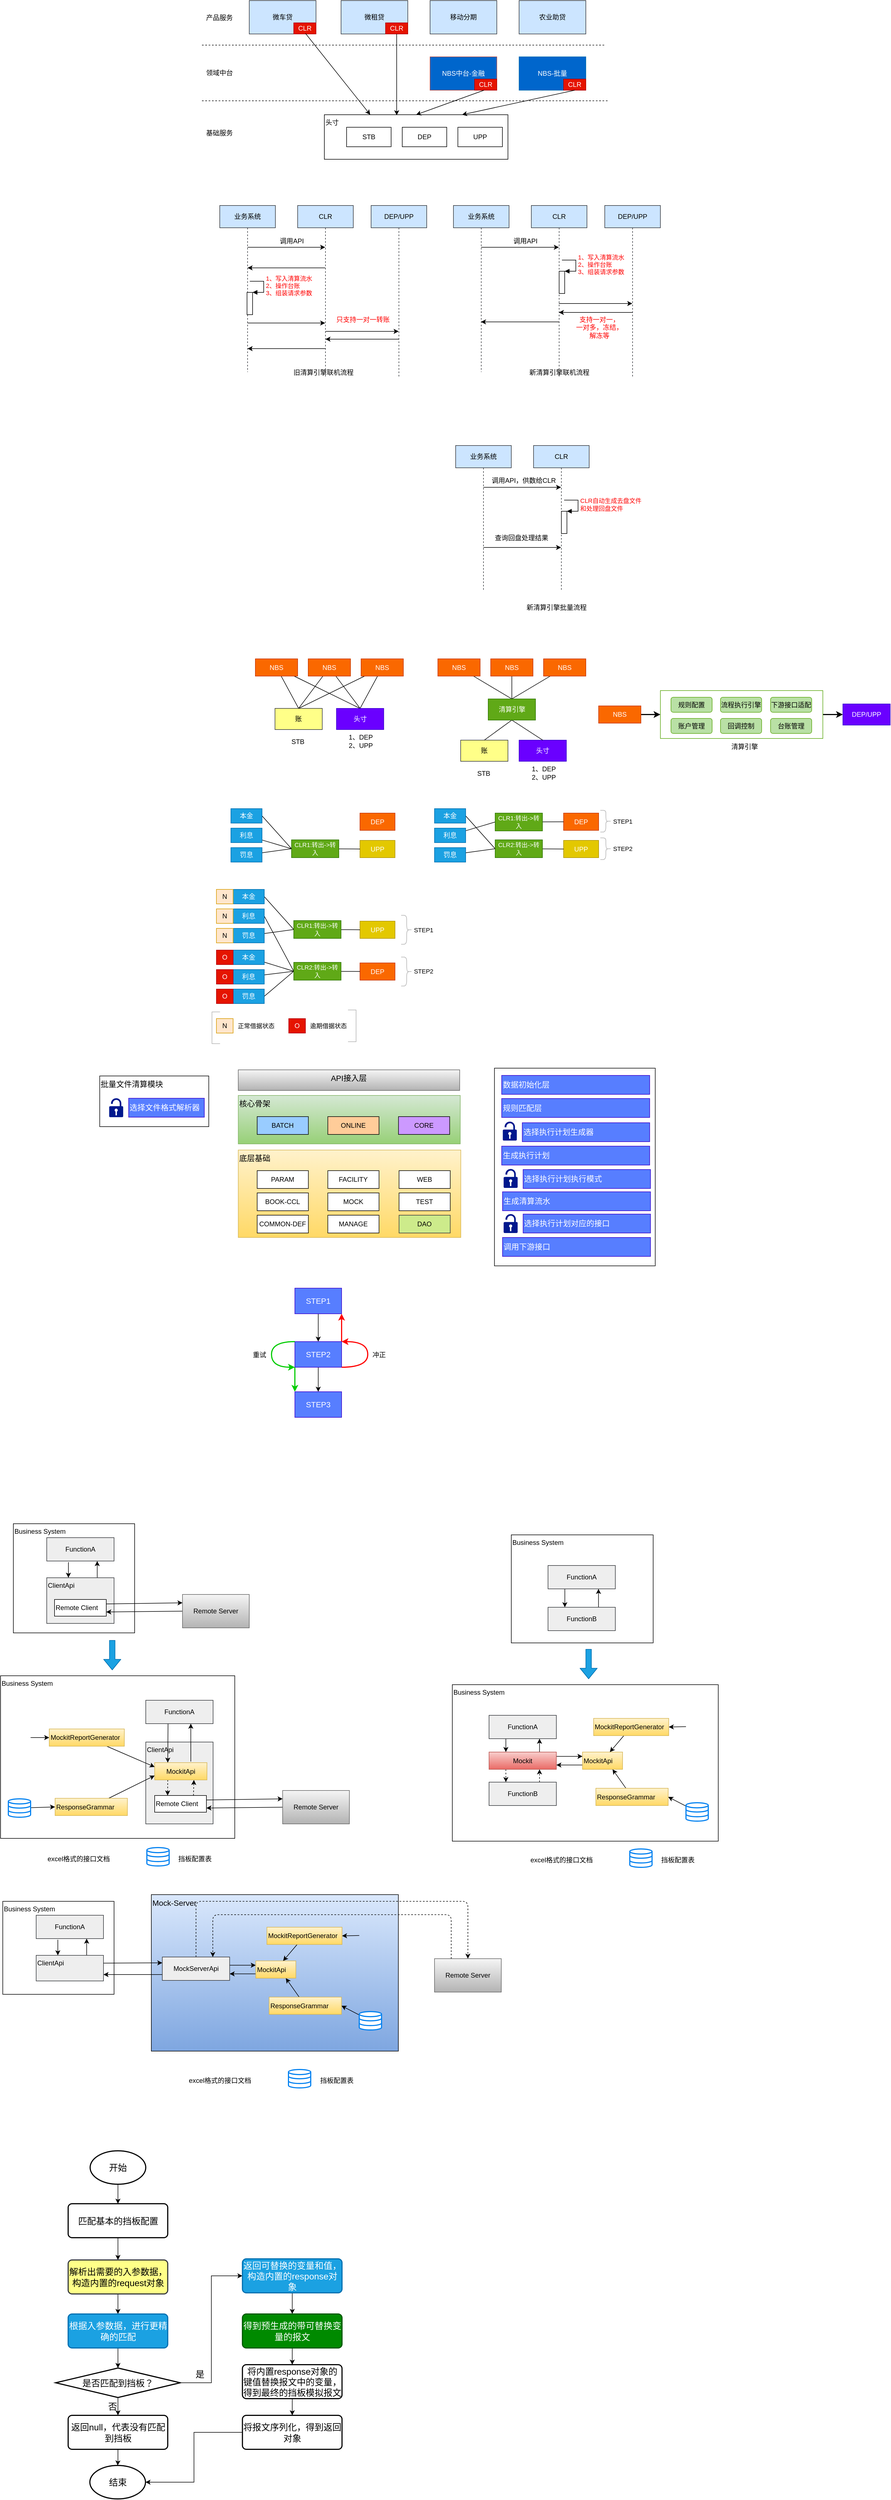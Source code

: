 <mxfile version="12.9.12" type="github">
  <diagram id="a1tYPp3BrUKqBEwflOAb" name="第 1 页">
    <mxGraphModel dx="1834" dy="790" grid="0" gridSize="10" guides="1" tooltips="1" connect="1" arrows="1" fold="1" page="0" pageScale="1" pageWidth="827" pageHeight="1169" math="0" shadow="0">
      <root>
        <mxCell id="0" />
        <mxCell id="1" parent="0" />
        <mxCell id="HAGtQlbg4gLDIdmnw0bv-67" value="Business System" style="rounded=0;whiteSpace=wrap;html=1;align=left;verticalAlign=top;" parent="1" vertex="1">
          <mxGeometry x="-319" y="3035" width="218" height="196" as="geometry" />
        </mxCell>
        <mxCell id="HAGtQlbg4gLDIdmnw0bv-36" value="Business System" style="rounded=0;whiteSpace=wrap;html=1;align=left;verticalAlign=top;" parent="1" vertex="1">
          <mxGeometry x="576" y="3055" width="255" height="194" as="geometry" />
        </mxCell>
        <mxCell id="z7BArUK1gWUJ_uSvDdDJ-170" value="批量文件清算模块" style="rounded=0;whiteSpace=wrap;html=1;fontSize=14;align=left;verticalAlign=top;" parent="1" vertex="1">
          <mxGeometry x="-163.75" y="2231" width="196" height="91" as="geometry" />
        </mxCell>
        <mxCell id="M3d5OWu_3yA432DnbDmX-1" value="微车贷" style="rounded=0;whiteSpace=wrap;html=1;fillColor=#cce5ff;strokeColor=#36393d;" parent="1" vertex="1">
          <mxGeometry x="105" y="300" width="120" height="60" as="geometry" />
        </mxCell>
        <mxCell id="M3d5OWu_3yA432DnbDmX-2" value="微租贷" style="rounded=0;whiteSpace=wrap;html=1;fillColor=#cce5ff;strokeColor=#36393d;" parent="1" vertex="1">
          <mxGeometry x="270" y="300" width="120" height="60" as="geometry" />
        </mxCell>
        <mxCell id="M3d5OWu_3yA432DnbDmX-3" value="CLR" style="rounded=0;whiteSpace=wrap;html=1;fillColor=#e51400;strokeColor=#B20000;fontColor=#ffffff;" parent="1" vertex="1">
          <mxGeometry x="185" y="340" width="40" height="20" as="geometry" />
        </mxCell>
        <mxCell id="M3d5OWu_3yA432DnbDmX-4" value="CLR" style="rounded=0;whiteSpace=wrap;html=1;fillColor=#e51400;strokeColor=#B20000;fontColor=#ffffff;" parent="1" vertex="1">
          <mxGeometry x="350" y="340" width="40" height="20" as="geometry" />
        </mxCell>
        <mxCell id="M3d5OWu_3yA432DnbDmX-5" value="" style="endArrow=none;dashed=1;html=1;" parent="1" edge="1">
          <mxGeometry width="50" height="50" relative="1" as="geometry">
            <mxPoint x="20" y="380" as="sourcePoint" />
            <mxPoint x="745" y="380" as="targetPoint" />
          </mxGeometry>
        </mxCell>
        <mxCell id="M3d5OWu_3yA432DnbDmX-6" value="NBS中台-金融" style="rounded=0;whiteSpace=wrap;html=1;fillColor=#0066CC;strokeColor=#b85450;fontColor=#FFFFFF;" parent="1" vertex="1">
          <mxGeometry x="430" y="401" width="120" height="60" as="geometry" />
        </mxCell>
        <mxCell id="M3d5OWu_3yA432DnbDmX-7" value="NBS-批量" style="rounded=0;whiteSpace=wrap;html=1;fillColor=#0066CC;strokeColor=#006EAF;fontColor=#ffffff;" parent="1" vertex="1">
          <mxGeometry x="590" y="401" width="120" height="60" as="geometry" />
        </mxCell>
        <mxCell id="M3d5OWu_3yA432DnbDmX-8" value="CLR" style="rounded=0;whiteSpace=wrap;html=1;fillColor=#e51400;strokeColor=#B20000;fontColor=#ffffff;" parent="1" vertex="1">
          <mxGeometry x="510" y="441" width="40" height="20" as="geometry" />
        </mxCell>
        <mxCell id="M3d5OWu_3yA432DnbDmX-9" value="CLR" style="rounded=0;whiteSpace=wrap;html=1;fillColor=#e51400;strokeColor=#B20000;fontColor=#ffffff;" parent="1" vertex="1">
          <mxGeometry x="670" y="441" width="40" height="20" as="geometry" />
        </mxCell>
        <mxCell id="M3d5OWu_3yA432DnbDmX-10" value="移动分期" style="rounded=0;whiteSpace=wrap;html=1;fillColor=#cce5ff;strokeColor=#36393d;" parent="1" vertex="1">
          <mxGeometry x="430" y="300" width="120" height="60" as="geometry" />
        </mxCell>
        <mxCell id="M3d5OWu_3yA432DnbDmX-12" value="农业助贷" style="rounded=0;whiteSpace=wrap;html=1;fillColor=#cce5ff;strokeColor=#36393d;" parent="1" vertex="1">
          <mxGeometry x="590" y="300" width="120" height="60" as="geometry" />
        </mxCell>
        <mxCell id="M3d5OWu_3yA432DnbDmX-13" value="" style="endArrow=none;dashed=1;html=1;" parent="1" edge="1">
          <mxGeometry width="50" height="50" relative="1" as="geometry">
            <mxPoint x="20" y="480" as="sourcePoint" />
            <mxPoint x="750" y="480" as="targetPoint" />
          </mxGeometry>
        </mxCell>
        <mxCell id="M3d5OWu_3yA432DnbDmX-19" value="头寸" style="rounded=0;whiteSpace=wrap;html=1;align=left;verticalAlign=top;" parent="1" vertex="1">
          <mxGeometry x="240" y="505" width="330" height="80" as="geometry" />
        </mxCell>
        <mxCell id="M3d5OWu_3yA432DnbDmX-20" value="STB" style="rounded=0;whiteSpace=wrap;html=1;align=center;" parent="1" vertex="1">
          <mxGeometry x="280" y="527.5" width="80" height="35" as="geometry" />
        </mxCell>
        <mxCell id="M3d5OWu_3yA432DnbDmX-21" value="DEP" style="rounded=0;whiteSpace=wrap;html=1;align=center;" parent="1" vertex="1">
          <mxGeometry x="380" y="527.5" width="80" height="35" as="geometry" />
        </mxCell>
        <mxCell id="M3d5OWu_3yA432DnbDmX-22" value="UPP" style="rounded=0;whiteSpace=wrap;html=1;align=center;" parent="1" vertex="1">
          <mxGeometry x="480" y="527.5" width="80" height="35" as="geometry" />
        </mxCell>
        <mxCell id="M3d5OWu_3yA432DnbDmX-23" value="" style="endArrow=classic;html=1;fontColor=#FFFFFF;exitX=0.842;exitY=0.983;exitDx=0;exitDy=0;exitPerimeter=0;entryX=0.25;entryY=0;entryDx=0;entryDy=0;" parent="1" source="M3d5OWu_3yA432DnbDmX-1" target="M3d5OWu_3yA432DnbDmX-19" edge="1">
          <mxGeometry width="50" height="50" relative="1" as="geometry">
            <mxPoint x="390" y="430" as="sourcePoint" />
            <mxPoint x="440" y="380" as="targetPoint" />
          </mxGeometry>
        </mxCell>
        <mxCell id="M3d5OWu_3yA432DnbDmX-24" value="" style="endArrow=classic;html=1;fontColor=#FFFFFF;exitX=0.5;exitY=1;exitDx=0;exitDy=0;entryX=0.394;entryY=0.013;entryDx=0;entryDy=0;entryPerimeter=0;" parent="1" source="M3d5OWu_3yA432DnbDmX-4" target="M3d5OWu_3yA432DnbDmX-19" edge="1">
          <mxGeometry width="50" height="50" relative="1" as="geometry">
            <mxPoint x="206.04" y="358.98" as="sourcePoint" />
            <mxPoint x="322.5" y="505" as="targetPoint" />
          </mxGeometry>
        </mxCell>
        <mxCell id="M3d5OWu_3yA432DnbDmX-25" value="" style="endArrow=classic;html=1;fontColor=#FFFFFF;exitX=0.808;exitY=1;exitDx=0;exitDy=0;entryX=0.5;entryY=0;entryDx=0;entryDy=0;exitPerimeter=0;" parent="1" source="M3d5OWu_3yA432DnbDmX-6" edge="1">
          <mxGeometry width="50" height="50" relative="1" as="geometry">
            <mxPoint x="370" y="360" as="sourcePoint" />
            <mxPoint x="405" y="505" as="targetPoint" />
          </mxGeometry>
        </mxCell>
        <mxCell id="M3d5OWu_3yA432DnbDmX-26" value="" style="endArrow=classic;html=1;fontColor=#FFFFFF;exitX=0.5;exitY=1;exitDx=0;exitDy=0;entryX=0.75;entryY=0;entryDx=0;entryDy=0;" parent="1" source="M3d5OWu_3yA432DnbDmX-9" target="M3d5OWu_3yA432DnbDmX-19" edge="1">
          <mxGeometry width="50" height="50" relative="1" as="geometry">
            <mxPoint x="526.96" y="461" as="sourcePoint" />
            <mxPoint x="405" y="505" as="targetPoint" />
          </mxGeometry>
        </mxCell>
        <mxCell id="M3d5OWu_3yA432DnbDmX-28" value="产品服务" style="text;html=1;align=center;verticalAlign=middle;resizable=0;points=[];autosize=1;fontColor=#000000;" parent="1" vertex="1">
          <mxGeometry x="21" y="321" width="60" height="20" as="geometry" />
        </mxCell>
        <mxCell id="M3d5OWu_3yA432DnbDmX-29" value="领域中台" style="text;html=1;align=center;verticalAlign=middle;resizable=0;points=[];autosize=1;fontColor=#000000;" parent="1" vertex="1">
          <mxGeometry x="21" y="420" width="60" height="20" as="geometry" />
        </mxCell>
        <mxCell id="M3d5OWu_3yA432DnbDmX-30" value="基础服务" style="text;html=1;align=center;verticalAlign=middle;resizable=0;points=[];autosize=1;fontColor=#000000;" parent="1" vertex="1">
          <mxGeometry x="21" y="527.5" width="60" height="20" as="geometry" />
        </mxCell>
        <mxCell id="M3d5OWu_3yA432DnbDmX-42" style="edgeStyle=orthogonalEdgeStyle;rounded=0;orthogonalLoop=1;jettySize=auto;html=1;fontColor=#000000;" parent="1" source="M3d5OWu_3yA432DnbDmX-39" target="M3d5OWu_3yA432DnbDmX-40" edge="1">
          <mxGeometry relative="1" as="geometry">
            <Array as="points">
              <mxPoint x="184" y="743" />
              <mxPoint x="184" y="743" />
            </Array>
          </mxGeometry>
        </mxCell>
        <mxCell id="M3d5OWu_3yA432DnbDmX-54" style="edgeStyle=orthogonalEdgeStyle;rounded=0;orthogonalLoop=1;jettySize=auto;html=1;fontColor=#000000;" parent="1" source="M3d5OWu_3yA432DnbDmX-39" target="M3d5OWu_3yA432DnbDmX-40" edge="1">
          <mxGeometry relative="1" as="geometry">
            <Array as="points">
              <mxPoint x="164" y="879" />
              <mxPoint x="164" y="879" />
            </Array>
          </mxGeometry>
        </mxCell>
        <mxCell id="M3d5OWu_3yA432DnbDmX-39" value="业务系统" style="shape=umlLifeline;perimeter=lifelinePerimeter;whiteSpace=wrap;html=1;container=1;collapsible=0;recursiveResize=0;outlineConnect=0;align=center;fillColor=#cce5ff;strokeColor=#36393d;" parent="1" vertex="1">
          <mxGeometry x="52" y="668" width="100" height="299" as="geometry" />
        </mxCell>
        <mxCell id="M3d5OWu_3yA432DnbDmX-50" value="" style="html=1;points=[];perimeter=orthogonalPerimeter;align=center;" parent="M3d5OWu_3yA432DnbDmX-39" vertex="1">
          <mxGeometry x="49" y="156" width="10" height="40" as="geometry" />
        </mxCell>
        <mxCell id="M3d5OWu_3yA432DnbDmX-51" value="1、写入清算流水&lt;br&gt;2、操作台账&lt;br&gt;3、组装请求参数" style="edgeStyle=orthogonalEdgeStyle;html=1;align=left;spacingLeft=2;endArrow=block;rounded=0;entryX=1;entryY=0;fontColor=#FF0000;" parent="M3d5OWu_3yA432DnbDmX-39" target="M3d5OWu_3yA432DnbDmX-50" edge="1">
          <mxGeometry relative="1" as="geometry">
            <mxPoint x="54" y="136" as="sourcePoint" />
            <Array as="points">
              <mxPoint x="79" y="136" />
            </Array>
          </mxGeometry>
        </mxCell>
        <mxCell id="M3d5OWu_3yA432DnbDmX-44" style="edgeStyle=orthogonalEdgeStyle;rounded=0;orthogonalLoop=1;jettySize=auto;html=1;fontColor=#000000;" parent="1" source="M3d5OWu_3yA432DnbDmX-40" target="M3d5OWu_3yA432DnbDmX-39" edge="1">
          <mxGeometry relative="1" as="geometry">
            <Array as="points">
              <mxPoint x="170" y="780" />
              <mxPoint x="170" y="780" />
            </Array>
          </mxGeometry>
        </mxCell>
        <mxCell id="M3d5OWu_3yA432DnbDmX-55" style="edgeStyle=orthogonalEdgeStyle;rounded=0;orthogonalLoop=1;jettySize=auto;html=1;fontColor=#000000;" parent="1" source="M3d5OWu_3yA432DnbDmX-40" target="M3d5OWu_3yA432DnbDmX-41" edge="1">
          <mxGeometry relative="1" as="geometry">
            <Array as="points">
              <mxPoint x="302" y="894" />
              <mxPoint x="302" y="894" />
            </Array>
          </mxGeometry>
        </mxCell>
        <mxCell id="M3d5OWu_3yA432DnbDmX-40" value="CLR" style="shape=umlLifeline;perimeter=lifelinePerimeter;whiteSpace=wrap;html=1;container=1;collapsible=0;recursiveResize=0;outlineConnect=0;align=center;fillColor=#cce5ff;strokeColor=#36393d;" parent="1" vertex="1">
          <mxGeometry x="192" y="668" width="100" height="309" as="geometry" />
        </mxCell>
        <mxCell id="M3d5OWu_3yA432DnbDmX-56" style="edgeStyle=orthogonalEdgeStyle;rounded=0;orthogonalLoop=1;jettySize=auto;html=1;fontColor=#000000;" parent="1" source="M3d5OWu_3yA432DnbDmX-40" target="M3d5OWu_3yA432DnbDmX-39" edge="1">
          <mxGeometry relative="1" as="geometry">
            <mxPoint x="252" y="952" as="sourcePoint" />
            <Array as="points">
              <mxPoint x="163" y="925" />
              <mxPoint x="163" y="925" />
            </Array>
          </mxGeometry>
        </mxCell>
        <mxCell id="M3d5OWu_3yA432DnbDmX-57" style="edgeStyle=orthogonalEdgeStyle;rounded=0;orthogonalLoop=1;jettySize=auto;html=1;fontColor=#000000;" parent="1" source="M3d5OWu_3yA432DnbDmX-41" target="M3d5OWu_3yA432DnbDmX-40" edge="1">
          <mxGeometry relative="1" as="geometry">
            <Array as="points">
              <mxPoint x="310" y="908" />
              <mxPoint x="310" y="908" />
            </Array>
          </mxGeometry>
        </mxCell>
        <mxCell id="M3d5OWu_3yA432DnbDmX-41" value="DEP/UPP" style="shape=umlLifeline;perimeter=lifelinePerimeter;whiteSpace=wrap;html=1;container=1;collapsible=0;recursiveResize=0;outlineConnect=0;align=center;fillColor=#cce5ff;strokeColor=#36393d;" parent="1" vertex="1">
          <mxGeometry x="324" y="668" width="100" height="309" as="geometry" />
        </mxCell>
        <mxCell id="M3d5OWu_3yA432DnbDmX-43" value="调用API" style="text;html=1;align=center;verticalAlign=middle;resizable=0;points=[];autosize=1;fontColor=#000000;" parent="1" vertex="1">
          <mxGeometry x="155" y="723" width="52" height="18" as="geometry" />
        </mxCell>
        <mxCell id="M3d5OWu_3yA432DnbDmX-58" style="edgeStyle=orthogonalEdgeStyle;rounded=0;orthogonalLoop=1;jettySize=auto;html=1;fontColor=#000000;" parent="1" source="M3d5OWu_3yA432DnbDmX-60" target="M3d5OWu_3yA432DnbDmX-65" edge="1">
          <mxGeometry relative="1" as="geometry">
            <Array as="points">
              <mxPoint x="604" y="743" />
              <mxPoint x="604" y="743" />
            </Array>
          </mxGeometry>
        </mxCell>
        <mxCell id="M3d5OWu_3yA432DnbDmX-60" value="业务系统" style="shape=umlLifeline;perimeter=lifelinePerimeter;whiteSpace=wrap;html=1;container=1;collapsible=0;recursiveResize=0;outlineConnect=0;align=center;fillColor=#cce5ff;strokeColor=#36393d;" parent="1" vertex="1">
          <mxGeometry x="472" y="668" width="100" height="299" as="geometry" />
        </mxCell>
        <mxCell id="M3d5OWu_3yA432DnbDmX-64" style="edgeStyle=orthogonalEdgeStyle;rounded=0;orthogonalLoop=1;jettySize=auto;html=1;fontColor=#000000;" parent="1" edge="1">
          <mxGeometry relative="1" as="geometry">
            <mxPoint x="661.5" y="844" as="sourcePoint" />
            <mxPoint x="793.5" y="844" as="targetPoint" />
            <Array as="points">
              <mxPoint x="721" y="844" />
              <mxPoint x="721" y="844" />
            </Array>
          </mxGeometry>
        </mxCell>
        <mxCell id="M3d5OWu_3yA432DnbDmX-65" value="CLR" style="shape=umlLifeline;perimeter=lifelinePerimeter;whiteSpace=wrap;html=1;container=1;collapsible=0;recursiveResize=0;outlineConnect=0;align=center;fillColor=#cce5ff;strokeColor=#36393d;" parent="1" vertex="1">
          <mxGeometry x="612" y="668" width="100" height="309" as="geometry" />
        </mxCell>
        <mxCell id="M3d5OWu_3yA432DnbDmX-61" value="" style="html=1;points=[];perimeter=orthogonalPerimeter;align=center;" parent="M3d5OWu_3yA432DnbDmX-65" vertex="1">
          <mxGeometry x="50" y="118" width="10" height="40" as="geometry" />
        </mxCell>
        <mxCell id="M3d5OWu_3yA432DnbDmX-62" value="1、写入清算流水&lt;br&gt;2、操作台账&lt;br&gt;3、组装请求参数" style="edgeStyle=orthogonalEdgeStyle;html=1;align=left;spacingLeft=2;endArrow=block;rounded=0;entryX=1;entryY=0;fontColor=#FF0000;" parent="M3d5OWu_3yA432DnbDmX-65" target="M3d5OWu_3yA432DnbDmX-61" edge="1">
          <mxGeometry relative="1" as="geometry">
            <mxPoint x="55" y="98" as="sourcePoint" />
            <Array as="points">
              <mxPoint x="80" y="98" />
            </Array>
          </mxGeometry>
        </mxCell>
        <mxCell id="M3d5OWu_3yA432DnbDmX-66" style="edgeStyle=orthogonalEdgeStyle;rounded=0;orthogonalLoop=1;jettySize=auto;html=1;fontColor=#000000;" parent="1" edge="1">
          <mxGeometry relative="1" as="geometry">
            <mxPoint x="661.5" y="877" as="sourcePoint" />
            <mxPoint x="521.5" y="877" as="targetPoint" />
            <Array as="points">
              <mxPoint x="597" y="877" />
              <mxPoint x="597" y="877" />
            </Array>
          </mxGeometry>
        </mxCell>
        <mxCell id="M3d5OWu_3yA432DnbDmX-67" style="edgeStyle=orthogonalEdgeStyle;rounded=0;orthogonalLoop=1;jettySize=auto;html=1;fontColor=#000000;" parent="1" edge="1">
          <mxGeometry relative="1" as="geometry">
            <mxPoint x="793.5" y="860" as="sourcePoint" />
            <mxPoint x="661.5" y="860" as="targetPoint" />
            <Array as="points">
              <mxPoint x="719" y="860" />
              <mxPoint x="719" y="860" />
            </Array>
          </mxGeometry>
        </mxCell>
        <mxCell id="M3d5OWu_3yA432DnbDmX-68" value="DEP/UPP" style="shape=umlLifeline;perimeter=lifelinePerimeter;whiteSpace=wrap;html=1;container=1;collapsible=0;recursiveResize=0;outlineConnect=0;align=center;fillColor=#cce5ff;strokeColor=#36393d;" parent="1" vertex="1">
          <mxGeometry x="744" y="668" width="100" height="309" as="geometry" />
        </mxCell>
        <mxCell id="M3d5OWu_3yA432DnbDmX-69" value="调用API" style="text;html=1;align=center;verticalAlign=middle;resizable=0;points=[];autosize=1;fontColor=#000000;" parent="1" vertex="1">
          <mxGeometry x="575" y="723" width="52" height="18" as="geometry" />
        </mxCell>
        <mxCell id="M3d5OWu_3yA432DnbDmX-70" value="旧清算引擎联机流程" style="text;html=1;align=center;verticalAlign=middle;resizable=0;points=[];autosize=1;fontColor=#000000;" parent="1" vertex="1">
          <mxGeometry x="179" y="959" width="118" height="18" as="geometry" />
        </mxCell>
        <mxCell id="M3d5OWu_3yA432DnbDmX-73" value="只支持一对一转账" style="text;html=1;align=center;verticalAlign=middle;resizable=0;points=[];autosize=1;fontColor=#FF0000;" parent="1" vertex="1">
          <mxGeometry x="256" y="864" width="106" height="18" as="geometry" />
        </mxCell>
        <mxCell id="M3d5OWu_3yA432DnbDmX-74" value="新清算引擎联机流程" style="text;html=1;align=center;verticalAlign=middle;resizable=0;points=[];autosize=1;fontColor=#000000;" parent="1" vertex="1">
          <mxGeometry x="603" y="959" width="118" height="18" as="geometry" />
        </mxCell>
        <mxCell id="M3d5OWu_3yA432DnbDmX-76" value="&lt;div&gt;支持一对一，&lt;/div&gt;&lt;div&gt;一对多，冻结，&lt;/div&gt;&lt;div&gt;解冻等&lt;br&gt;&lt;/div&gt;" style="text;html=1;align=center;verticalAlign=middle;resizable=0;points=[];autosize=1;fontColor=#FF0000;" parent="1" vertex="1">
          <mxGeometry x="687" y="864" width="94" height="46" as="geometry" />
        </mxCell>
        <mxCell id="M3d5OWu_3yA432DnbDmX-77" style="edgeStyle=orthogonalEdgeStyle;rounded=0;orthogonalLoop=1;jettySize=auto;html=1;fontColor=#000000;" parent="1" source="M3d5OWu_3yA432DnbDmX-78" target="M3d5OWu_3yA432DnbDmX-80" edge="1">
          <mxGeometry relative="1" as="geometry">
            <Array as="points">
              <mxPoint x="608" y="1174" />
              <mxPoint x="608" y="1174" />
            </Array>
          </mxGeometry>
        </mxCell>
        <mxCell id="M3d5OWu_3yA432DnbDmX-89" style="edgeStyle=orthogonalEdgeStyle;rounded=0;orthogonalLoop=1;jettySize=auto;html=1;fontColor=#FF0000;" parent="1" source="M3d5OWu_3yA432DnbDmX-78" target="M3d5OWu_3yA432DnbDmX-80" edge="1">
          <mxGeometry relative="1" as="geometry">
            <Array as="points">
              <mxPoint x="595" y="1282" />
              <mxPoint x="595" y="1282" />
            </Array>
          </mxGeometry>
        </mxCell>
        <mxCell id="M3d5OWu_3yA432DnbDmX-78" value="业务系统" style="shape=umlLifeline;perimeter=lifelinePerimeter;whiteSpace=wrap;html=1;container=1;collapsible=0;recursiveResize=0;outlineConnect=0;align=center;fillColor=#cce5ff;strokeColor=#36393d;" parent="1" vertex="1">
          <mxGeometry x="476" y="1099" width="100" height="261" as="geometry" />
        </mxCell>
        <mxCell id="M3d5OWu_3yA432DnbDmX-80" value="CLR" style="shape=umlLifeline;perimeter=lifelinePerimeter;whiteSpace=wrap;html=1;container=1;collapsible=0;recursiveResize=0;outlineConnect=0;align=center;fillColor=#cce5ff;strokeColor=#36393d;" parent="1" vertex="1">
          <mxGeometry x="616" y="1099" width="100" height="262" as="geometry" />
        </mxCell>
        <mxCell id="M3d5OWu_3yA432DnbDmX-81" value="" style="html=1;points=[];perimeter=orthogonalPerimeter;align=center;" parent="M3d5OWu_3yA432DnbDmX-80" vertex="1">
          <mxGeometry x="50" y="118" width="10" height="40" as="geometry" />
        </mxCell>
        <mxCell id="M3d5OWu_3yA432DnbDmX-82" value="CLR自动生成去盘文件&lt;br&gt;和处理回盘文件" style="edgeStyle=orthogonalEdgeStyle;html=1;align=left;spacingLeft=2;endArrow=block;rounded=0;entryX=1;entryY=0;fontColor=#FF0000;" parent="M3d5OWu_3yA432DnbDmX-80" target="M3d5OWu_3yA432DnbDmX-81" edge="1">
          <mxGeometry relative="1" as="geometry">
            <mxPoint x="55" y="98" as="sourcePoint" />
            <Array as="points">
              <mxPoint x="80" y="98" />
            </Array>
          </mxGeometry>
        </mxCell>
        <mxCell id="M3d5OWu_3yA432DnbDmX-86" value="调用API，供数给CLR" style="text;html=1;align=center;verticalAlign=middle;resizable=0;points=[];autosize=1;fontColor=#000000;" parent="1" vertex="1">
          <mxGeometry x="535" y="1153" width="125" height="18" as="geometry" />
        </mxCell>
        <mxCell id="M3d5OWu_3yA432DnbDmX-87" value="新清算引擎批量流程" style="text;html=1;align=center;verticalAlign=middle;resizable=0;points=[];autosize=1;fontColor=#000000;" parent="1" vertex="1">
          <mxGeometry x="598" y="1381" width="118" height="18" as="geometry" />
        </mxCell>
        <mxCell id="M3d5OWu_3yA432DnbDmX-91" value="查询回盘处理结果" style="text;html=1;align=center;verticalAlign=middle;resizable=0;points=[];autosize=1;fontColor=#000000;" parent="1" vertex="1">
          <mxGeometry x="541" y="1256" width="106" height="18" as="geometry" />
        </mxCell>
        <mxCell id="z7BArUK1gWUJ_uSvDdDJ-9" style="rounded=0;orthogonalLoop=1;jettySize=auto;html=1;entryX=0.5;entryY=0;entryDx=0;entryDy=0;endArrow=none;endFill=0;" parent="1" source="z7BArUK1gWUJ_uSvDdDJ-1" target="z7BArUK1gWUJ_uSvDdDJ-8" edge="1">
          <mxGeometry relative="1" as="geometry" />
        </mxCell>
        <mxCell id="z7BArUK1gWUJ_uSvDdDJ-176" style="edgeStyle=none;rounded=0;orthogonalLoop=1;jettySize=auto;html=1;entryX=0.5;entryY=0;entryDx=0;entryDy=0;endArrow=none;endFill=0;fontSize=12;fontColor=#000000;" parent="1" source="z7BArUK1gWUJ_uSvDdDJ-1" target="z7BArUK1gWUJ_uSvDdDJ-174" edge="1">
          <mxGeometry relative="1" as="geometry" />
        </mxCell>
        <mxCell id="z7BArUK1gWUJ_uSvDdDJ-1" value="NBS" style="rounded=0;whiteSpace=wrap;html=1;fillColor=#fa6800;strokeColor=#C73500;fontColor=#ffffff;" parent="1" vertex="1">
          <mxGeometry x="116" y="1482" width="76" height="31" as="geometry" />
        </mxCell>
        <mxCell id="z7BArUK1gWUJ_uSvDdDJ-10" style="edgeStyle=none;rounded=0;orthogonalLoop=1;jettySize=auto;html=1;entryX=0.5;entryY=0;entryDx=0;entryDy=0;endArrow=none;endFill=0;" parent="1" source="z7BArUK1gWUJ_uSvDdDJ-4" target="z7BArUK1gWUJ_uSvDdDJ-8" edge="1">
          <mxGeometry relative="1" as="geometry" />
        </mxCell>
        <mxCell id="z7BArUK1gWUJ_uSvDdDJ-177" style="edgeStyle=none;rounded=0;orthogonalLoop=1;jettySize=auto;html=1;entryX=0.5;entryY=0;entryDx=0;entryDy=0;endArrow=none;endFill=0;fontSize=12;fontColor=#000000;" parent="1" source="z7BArUK1gWUJ_uSvDdDJ-4" target="z7BArUK1gWUJ_uSvDdDJ-174" edge="1">
          <mxGeometry relative="1" as="geometry" />
        </mxCell>
        <mxCell id="z7BArUK1gWUJ_uSvDdDJ-4" value="NBS" style="rounded=0;whiteSpace=wrap;html=1;fillColor=#fa6800;strokeColor=#C73500;fontColor=#ffffff;" parent="1" vertex="1">
          <mxGeometry x="211" y="1482" width="76" height="31" as="geometry" />
        </mxCell>
        <mxCell id="z7BArUK1gWUJ_uSvDdDJ-11" style="edgeStyle=none;rounded=0;orthogonalLoop=1;jettySize=auto;html=1;entryX=0.5;entryY=0;entryDx=0;entryDy=0;endArrow=none;endFill=0;" parent="1" source="z7BArUK1gWUJ_uSvDdDJ-5" target="z7BArUK1gWUJ_uSvDdDJ-8" edge="1">
          <mxGeometry relative="1" as="geometry" />
        </mxCell>
        <mxCell id="z7BArUK1gWUJ_uSvDdDJ-178" style="edgeStyle=none;rounded=0;orthogonalLoop=1;jettySize=auto;html=1;entryX=0.5;entryY=0;entryDx=0;entryDy=0;endArrow=none;endFill=0;fontSize=12;fontColor=#000000;" parent="1" source="z7BArUK1gWUJ_uSvDdDJ-5" target="z7BArUK1gWUJ_uSvDdDJ-174" edge="1">
          <mxGeometry relative="1" as="geometry" />
        </mxCell>
        <mxCell id="z7BArUK1gWUJ_uSvDdDJ-5" value="NBS" style="rounded=0;whiteSpace=wrap;html=1;fillColor=#fa6800;strokeColor=#C73500;fontColor=#ffffff;" parent="1" vertex="1">
          <mxGeometry x="306" y="1482" width="76" height="31" as="geometry" />
        </mxCell>
        <mxCell id="z7BArUK1gWUJ_uSvDdDJ-8" value="头寸" style="rounded=0;whiteSpace=wrap;html=1;align=center;verticalAlign=middle;fillColor=#6a00ff;strokeColor=#3700CC;fontColor=#ffffff;" parent="1" vertex="1">
          <mxGeometry x="261.75" y="1571" width="85" height="38" as="geometry" />
        </mxCell>
        <mxCell id="z7BArUK1gWUJ_uSvDdDJ-12" value="1、DEP&lt;br&gt;2、UPP" style="text;html=1;align=center;verticalAlign=middle;resizable=0;points=[];autosize=1;" parent="1" vertex="1">
          <mxGeometry x="278.25" y="1614" width="54" height="32" as="geometry" />
        </mxCell>
        <mxCell id="z7BArUK1gWUJ_uSvDdDJ-23" style="edgeStyle=none;rounded=0;orthogonalLoop=1;jettySize=auto;html=1;endArrow=none;endFill=0;entryX=0.5;entryY=0;entryDx=0;entryDy=0;" parent="1" source="z7BArUK1gWUJ_uSvDdDJ-14" target="z7BArUK1gWUJ_uSvDdDJ-22" edge="1">
          <mxGeometry relative="1" as="geometry" />
        </mxCell>
        <mxCell id="z7BArUK1gWUJ_uSvDdDJ-14" value="NBS" style="rounded=0;whiteSpace=wrap;html=1;fillColor=#fa6800;strokeColor=#C73500;fontColor=#ffffff;" parent="1" vertex="1">
          <mxGeometry x="444" y="1482" width="76" height="31" as="geometry" />
        </mxCell>
        <mxCell id="z7BArUK1gWUJ_uSvDdDJ-24" style="edgeStyle=none;rounded=0;orthogonalLoop=1;jettySize=auto;html=1;entryX=0.5;entryY=0;entryDx=0;entryDy=0;endArrow=none;endFill=0;" parent="1" source="z7BArUK1gWUJ_uSvDdDJ-16" target="z7BArUK1gWUJ_uSvDdDJ-22" edge="1">
          <mxGeometry relative="1" as="geometry" />
        </mxCell>
        <mxCell id="z7BArUK1gWUJ_uSvDdDJ-16" value="NBS" style="rounded=0;whiteSpace=wrap;html=1;fillColor=#fa6800;strokeColor=#C73500;fontColor=#ffffff;" parent="1" vertex="1">
          <mxGeometry x="539" y="1482" width="76" height="31" as="geometry" />
        </mxCell>
        <mxCell id="z7BArUK1gWUJ_uSvDdDJ-25" style="edgeStyle=none;rounded=0;orthogonalLoop=1;jettySize=auto;html=1;entryX=0.5;entryY=0;entryDx=0;entryDy=0;endArrow=none;endFill=0;" parent="1" source="z7BArUK1gWUJ_uSvDdDJ-18" target="z7BArUK1gWUJ_uSvDdDJ-22" edge="1">
          <mxGeometry relative="1" as="geometry" />
        </mxCell>
        <mxCell id="z7BArUK1gWUJ_uSvDdDJ-18" value="NBS" style="rounded=0;whiteSpace=wrap;html=1;fillColor=#fa6800;strokeColor=#C73500;fontColor=#ffffff;" parent="1" vertex="1">
          <mxGeometry x="634" y="1482" width="76" height="31" as="geometry" />
        </mxCell>
        <mxCell id="z7BArUK1gWUJ_uSvDdDJ-19" value="头寸" style="rounded=0;whiteSpace=wrap;html=1;align=center;verticalAlign=middle;fillColor=#6a00ff;strokeColor=#3700CC;fontColor=#ffffff;" parent="1" vertex="1">
          <mxGeometry x="590" y="1628" width="85" height="38" as="geometry" />
        </mxCell>
        <mxCell id="z7BArUK1gWUJ_uSvDdDJ-20" value="1、DEP&lt;br&gt;2、UPP" style="text;html=1;align=center;verticalAlign=middle;resizable=0;points=[];autosize=1;" parent="1" vertex="1">
          <mxGeometry x="606.5" y="1671" width="54" height="32" as="geometry" />
        </mxCell>
        <mxCell id="z7BArUK1gWUJ_uSvDdDJ-26" style="edgeStyle=none;rounded=0;orthogonalLoop=1;jettySize=auto;html=1;entryX=0.5;entryY=0;entryDx=0;entryDy=0;endArrow=none;endFill=0;exitX=0.5;exitY=1;exitDx=0;exitDy=0;" parent="1" source="z7BArUK1gWUJ_uSvDdDJ-22" target="z7BArUK1gWUJ_uSvDdDJ-19" edge="1">
          <mxGeometry relative="1" as="geometry">
            <mxPoint x="622.5" y="1594" as="sourcePoint" />
          </mxGeometry>
        </mxCell>
        <mxCell id="z7BArUK1gWUJ_uSvDdDJ-181" style="edgeStyle=none;rounded=0;orthogonalLoop=1;jettySize=auto;html=1;entryX=0.5;entryY=0;entryDx=0;entryDy=0;endArrow=none;endFill=0;fontSize=12;fontColor=#000000;exitX=0.5;exitY=1;exitDx=0;exitDy=0;" parent="1" source="z7BArUK1gWUJ_uSvDdDJ-22" target="z7BArUK1gWUJ_uSvDdDJ-179" edge="1">
          <mxGeometry relative="1" as="geometry" />
        </mxCell>
        <mxCell id="z7BArUK1gWUJ_uSvDdDJ-22" value="清算引擎" style="rounded=0;whiteSpace=wrap;html=1;align=center;verticalAlign=middle;fillColor=#60a917;strokeColor=#2D7600;fontColor=#ffffff;" parent="1" vertex="1">
          <mxGeometry x="534.5" y="1554" width="85" height="38" as="geometry" />
        </mxCell>
        <mxCell id="z7BArUK1gWUJ_uSvDdDJ-46" style="edgeStyle=none;rounded=0;orthogonalLoop=1;jettySize=auto;html=1;entryX=0;entryY=0.5;entryDx=0;entryDy=0;endArrow=none;endFill=0;fontSize=11;fontColor=#FFFFFF;exitX=1;exitY=0.5;exitDx=0;exitDy=0;" parent="1" source="z7BArUK1gWUJ_uSvDdDJ-28" target="z7BArUK1gWUJ_uSvDdDJ-45" edge="1">
          <mxGeometry relative="1" as="geometry" />
        </mxCell>
        <mxCell id="z7BArUK1gWUJ_uSvDdDJ-28" value="本金" style="rounded=0;whiteSpace=wrap;html=1;align=center;fillColor=#1ba1e2;strokeColor=#006EAF;fontColor=#ffffff;" parent="1" vertex="1">
          <mxGeometry x="72" y="1751" width="56" height="26" as="geometry" />
        </mxCell>
        <mxCell id="z7BArUK1gWUJ_uSvDdDJ-47" style="edgeStyle=none;rounded=0;orthogonalLoop=1;jettySize=auto;html=1;entryX=0;entryY=0.5;entryDx=0;entryDy=0;endArrow=none;endFill=0;fontSize=11;fontColor=#FFFFFF;" parent="1" source="z7BArUK1gWUJ_uSvDdDJ-29" target="z7BArUK1gWUJ_uSvDdDJ-45" edge="1">
          <mxGeometry relative="1" as="geometry" />
        </mxCell>
        <mxCell id="z7BArUK1gWUJ_uSvDdDJ-29" value="&lt;div&gt;利息&lt;br&gt;&lt;/div&gt;" style="rounded=0;whiteSpace=wrap;html=1;align=center;fillColor=#1ba1e2;strokeColor=#006EAF;fontColor=#ffffff;" parent="1" vertex="1">
          <mxGeometry x="72" y="1786" width="56" height="26" as="geometry" />
        </mxCell>
        <mxCell id="z7BArUK1gWUJ_uSvDdDJ-48" style="edgeStyle=none;rounded=0;orthogonalLoop=1;jettySize=auto;html=1;entryX=0;entryY=0.5;entryDx=0;entryDy=0;endArrow=none;endFill=0;fontSize=11;fontColor=#FFFFFF;" parent="1" source="z7BArUK1gWUJ_uSvDdDJ-30" target="z7BArUK1gWUJ_uSvDdDJ-45" edge="1">
          <mxGeometry relative="1" as="geometry" />
        </mxCell>
        <mxCell id="z7BArUK1gWUJ_uSvDdDJ-30" value="罚息" style="rounded=0;whiteSpace=wrap;html=1;align=center;fillColor=#1ba1e2;strokeColor=#006EAF;fontColor=#ffffff;" parent="1" vertex="1">
          <mxGeometry x="72" y="1821" width="56" height="26" as="geometry" />
        </mxCell>
        <mxCell id="HAGtQlbg4gLDIdmnw0bv-18" style="edgeStyle=orthogonalEdgeStyle;curved=1;orthogonalLoop=1;jettySize=auto;html=1;strokeColor=#000000;strokeWidth=2;" parent="1" source="z7BArUK1gWUJ_uSvDdDJ-31" target="HAGtQlbg4gLDIdmnw0bv-16" edge="1">
          <mxGeometry relative="1" as="geometry" />
        </mxCell>
        <mxCell id="z7BArUK1gWUJ_uSvDdDJ-31" value="" style="rounded=0;whiteSpace=wrap;html=1;align=center;strokeColor=#60A917;" parent="1" vertex="1">
          <mxGeometry x="844" y="1539" width="292" height="86" as="geometry" />
        </mxCell>
        <mxCell id="z7BArUK1gWUJ_uSvDdDJ-33" value="流程执行引擎" style="rounded=1;whiteSpace=wrap;html=1;strokeColor=#60A917;align=center;fillColor=#B9E0A5;" parent="1" vertex="1">
          <mxGeometry x="952" y="1551" width="74" height="27" as="geometry" />
        </mxCell>
        <mxCell id="z7BArUK1gWUJ_uSvDdDJ-35" value="下游接口适配" style="rounded=1;whiteSpace=wrap;html=1;strokeColor=#60A917;align=center;fillColor=#B9E0A5;" parent="1" vertex="1">
          <mxGeometry x="1042" y="1551" width="74" height="27" as="geometry" />
        </mxCell>
        <mxCell id="z7BArUK1gWUJ_uSvDdDJ-39" value="回调控制" style="rounded=1;whiteSpace=wrap;html=1;strokeColor=#60A917;align=center;fillColor=#B9E0A5;" parent="1" vertex="1">
          <mxGeometry x="952" y="1589" width="74" height="27" as="geometry" />
        </mxCell>
        <mxCell id="z7BArUK1gWUJ_uSvDdDJ-40" value="台账管理" style="rounded=1;whiteSpace=wrap;html=1;strokeColor=#60A917;align=center;fillColor=#B9E0A5;" parent="1" vertex="1">
          <mxGeometry x="1042" y="1589" width="74" height="27" as="geometry" />
        </mxCell>
        <mxCell id="z7BArUK1gWUJ_uSvDdDJ-41" value="规则配置" style="rounded=1;whiteSpace=wrap;html=1;strokeColor=#60A917;align=center;fillColor=#B9E0A5;" parent="1" vertex="1">
          <mxGeometry x="863" y="1551" width="74" height="27" as="geometry" />
        </mxCell>
        <mxCell id="z7BArUK1gWUJ_uSvDdDJ-42" value="账户管理" style="rounded=1;whiteSpace=wrap;html=1;strokeColor=#60A917;align=center;fillColor=#B9E0A5;" parent="1" vertex="1">
          <mxGeometry x="863" y="1589" width="74" height="27" as="geometry" />
        </mxCell>
        <mxCell id="z7BArUK1gWUJ_uSvDdDJ-43" value="DEP" style="rounded=0;whiteSpace=wrap;html=1;strokeColor=#C73500;fillColor=#fa6800;align=center;fontColor=#ffffff;" parent="1" vertex="1">
          <mxGeometry x="304" y="1759" width="63" height="31" as="geometry" />
        </mxCell>
        <mxCell id="z7BArUK1gWUJ_uSvDdDJ-44" value="UPP" style="rounded=0;whiteSpace=wrap;html=1;strokeColor=#B09500;fillColor=#e3c800;align=center;fontColor=#ffffff;" parent="1" vertex="1">
          <mxGeometry x="304" y="1808" width="63" height="31" as="geometry" />
        </mxCell>
        <mxCell id="z7BArUK1gWUJ_uSvDdDJ-49" style="edgeStyle=none;rounded=0;orthogonalLoop=1;jettySize=auto;html=1;entryX=0;entryY=0.5;entryDx=0;entryDy=0;endArrow=none;endFill=0;fontSize=11;fontColor=#FFFFFF;" parent="1" source="z7BArUK1gWUJ_uSvDdDJ-45" target="z7BArUK1gWUJ_uSvDdDJ-44" edge="1">
          <mxGeometry relative="1" as="geometry" />
        </mxCell>
        <mxCell id="z7BArUK1gWUJ_uSvDdDJ-45" value="CLR1:转出-&amp;gt;转入" style="rounded=0;whiteSpace=wrap;html=1;strokeColor=#2D7600;fillColor=#60a917;align=center;fontSize=11;fontColor=#ffffff;" parent="1" vertex="1">
          <mxGeometry x="181" y="1807" width="85" height="32" as="geometry" />
        </mxCell>
        <mxCell id="z7BArUK1gWUJ_uSvDdDJ-50" style="edgeStyle=none;rounded=0;orthogonalLoop=1;jettySize=auto;html=1;entryX=0;entryY=0.5;entryDx=0;entryDy=0;endArrow=none;endFill=0;fontSize=11;fontColor=#FFFFFF;exitX=1;exitY=0.5;exitDx=0;exitDy=0;" parent="1" source="z7BArUK1gWUJ_uSvDdDJ-51" target="z7BArUK1gWUJ_uSvDdDJ-59" edge="1">
          <mxGeometry relative="1" as="geometry" />
        </mxCell>
        <mxCell id="z7BArUK1gWUJ_uSvDdDJ-51" value="本金" style="rounded=0;whiteSpace=wrap;html=1;align=center;fillColor=#1ba1e2;strokeColor=#006EAF;fontColor=#ffffff;" parent="1" vertex="1">
          <mxGeometry x="438" y="1751" width="56" height="26" as="geometry" />
        </mxCell>
        <mxCell id="z7BArUK1gWUJ_uSvDdDJ-52" style="edgeStyle=none;rounded=0;orthogonalLoop=1;jettySize=auto;html=1;entryX=0;entryY=0.5;entryDx=0;entryDy=0;endArrow=none;endFill=0;fontSize=11;fontColor=#FFFFFF;" parent="1" source="z7BArUK1gWUJ_uSvDdDJ-53" target="z7BArUK1gWUJ_uSvDdDJ-60" edge="1">
          <mxGeometry relative="1" as="geometry" />
        </mxCell>
        <mxCell id="z7BArUK1gWUJ_uSvDdDJ-53" value="&lt;div&gt;利息&lt;br&gt;&lt;/div&gt;" style="rounded=0;whiteSpace=wrap;html=1;align=center;fillColor=#1ba1e2;strokeColor=#006EAF;fontColor=#ffffff;" parent="1" vertex="1">
          <mxGeometry x="438" y="1786" width="56" height="26" as="geometry" />
        </mxCell>
        <mxCell id="z7BArUK1gWUJ_uSvDdDJ-54" style="edgeStyle=none;rounded=0;orthogonalLoop=1;jettySize=auto;html=1;entryX=0;entryY=0.5;entryDx=0;entryDy=0;endArrow=none;endFill=0;fontSize=11;fontColor=#FFFFFF;" parent="1" source="z7BArUK1gWUJ_uSvDdDJ-55" target="z7BArUK1gWUJ_uSvDdDJ-59" edge="1">
          <mxGeometry relative="1" as="geometry" />
        </mxCell>
        <mxCell id="z7BArUK1gWUJ_uSvDdDJ-55" value="罚息" style="rounded=0;whiteSpace=wrap;html=1;align=center;fillColor=#1ba1e2;strokeColor=#006EAF;fontColor=#ffffff;" parent="1" vertex="1">
          <mxGeometry x="438" y="1821" width="56" height="26" as="geometry" />
        </mxCell>
        <mxCell id="z7BArUK1gWUJ_uSvDdDJ-56" value="DEP" style="rounded=0;whiteSpace=wrap;html=1;strokeColor=#C73500;fillColor=#fa6800;align=center;fontColor=#ffffff;" parent="1" vertex="1">
          <mxGeometry x="670" y="1759" width="63" height="31" as="geometry" />
        </mxCell>
        <mxCell id="z7BArUK1gWUJ_uSvDdDJ-57" value="UPP" style="rounded=0;whiteSpace=wrap;html=1;strokeColor=#B09500;fillColor=#e3c800;align=center;fontColor=#ffffff;" parent="1" vertex="1">
          <mxGeometry x="670" y="1808" width="63" height="31" as="geometry" />
        </mxCell>
        <mxCell id="z7BArUK1gWUJ_uSvDdDJ-58" style="edgeStyle=none;rounded=0;orthogonalLoop=1;jettySize=auto;html=1;entryX=0;entryY=0.5;entryDx=0;entryDy=0;endArrow=none;endFill=0;fontSize=11;fontColor=#FFFFFF;" parent="1" source="z7BArUK1gWUJ_uSvDdDJ-59" target="z7BArUK1gWUJ_uSvDdDJ-57" edge="1">
          <mxGeometry relative="1" as="geometry" />
        </mxCell>
        <mxCell id="z7BArUK1gWUJ_uSvDdDJ-59" value="CLR2:转出-&amp;gt;转入" style="rounded=0;whiteSpace=wrap;html=1;strokeColor=#2D7600;fillColor=#60a917;align=center;fontSize=11;fontColor=#ffffff;" parent="1" vertex="1">
          <mxGeometry x="547" y="1807" width="85" height="32" as="geometry" />
        </mxCell>
        <mxCell id="z7BArUK1gWUJ_uSvDdDJ-61" style="edgeStyle=none;rounded=0;orthogonalLoop=1;jettySize=auto;html=1;endArrow=none;endFill=0;fontSize=11;fontColor=#FFFFFF;" parent="1" source="z7BArUK1gWUJ_uSvDdDJ-60" target="z7BArUK1gWUJ_uSvDdDJ-56" edge="1">
          <mxGeometry relative="1" as="geometry" />
        </mxCell>
        <mxCell id="z7BArUK1gWUJ_uSvDdDJ-60" value="CLR1:转出-&amp;gt;转入" style="rounded=0;whiteSpace=wrap;html=1;strokeColor=#2D7600;fillColor=#60a917;align=center;fontSize=11;fontColor=#ffffff;" parent="1" vertex="1">
          <mxGeometry x="547" y="1759" width="85" height="32" as="geometry" />
        </mxCell>
        <mxCell id="z7BArUK1gWUJ_uSvDdDJ-63" style="edgeStyle=none;rounded=0;orthogonalLoop=1;jettySize=auto;html=1;entryX=0;entryY=0.5;entryDx=0;entryDy=0;endArrow=none;endFill=0;fontSize=11;fontColor=#FFFFFF;exitX=1;exitY=0.5;exitDx=0;exitDy=0;" parent="1" source="z7BArUK1gWUJ_uSvDdDJ-64" target="z7BArUK1gWUJ_uSvDdDJ-72" edge="1">
          <mxGeometry relative="1" as="geometry" />
        </mxCell>
        <mxCell id="z7BArUK1gWUJ_uSvDdDJ-64" value="本金" style="rounded=0;whiteSpace=wrap;html=1;align=center;fillColor=#1ba1e2;strokeColor=#006EAF;fontColor=#ffffff;" parent="1" vertex="1">
          <mxGeometry x="76" y="1896" width="56" height="26" as="geometry" />
        </mxCell>
        <mxCell id="z7BArUK1gWUJ_uSvDdDJ-65" style="edgeStyle=none;rounded=0;orthogonalLoop=1;jettySize=auto;html=1;entryX=0;entryY=0.5;entryDx=0;entryDy=0;endArrow=none;endFill=0;fontSize=11;fontColor=#FFFFFF;exitX=1;exitY=0.5;exitDx=0;exitDy=0;" parent="1" source="z7BArUK1gWUJ_uSvDdDJ-66" target="z7BArUK1gWUJ_uSvDdDJ-82" edge="1">
          <mxGeometry relative="1" as="geometry" />
        </mxCell>
        <mxCell id="z7BArUK1gWUJ_uSvDdDJ-66" value="&lt;div&gt;利息&lt;br&gt;&lt;/div&gt;" style="rounded=0;whiteSpace=wrap;html=1;align=center;fillColor=#1ba1e2;strokeColor=#006EAF;fontColor=#ffffff;" parent="1" vertex="1">
          <mxGeometry x="76" y="1931" width="56" height="26" as="geometry" />
        </mxCell>
        <mxCell id="z7BArUK1gWUJ_uSvDdDJ-67" style="edgeStyle=none;rounded=0;orthogonalLoop=1;jettySize=auto;html=1;entryX=0;entryY=0.5;entryDx=0;entryDy=0;endArrow=none;endFill=0;fontSize=11;fontColor=#FFFFFF;" parent="1" source="z7BArUK1gWUJ_uSvDdDJ-68" target="z7BArUK1gWUJ_uSvDdDJ-72" edge="1">
          <mxGeometry relative="1" as="geometry" />
        </mxCell>
        <mxCell id="z7BArUK1gWUJ_uSvDdDJ-68" value="罚息" style="rounded=0;whiteSpace=wrap;html=1;align=center;fillColor=#1ba1e2;strokeColor=#006EAF;fontColor=#ffffff;" parent="1" vertex="1">
          <mxGeometry x="76" y="1966" width="56" height="26" as="geometry" />
        </mxCell>
        <mxCell id="z7BArUK1gWUJ_uSvDdDJ-69" value="DEP" style="rounded=0;whiteSpace=wrap;html=1;strokeColor=#C73500;fillColor=#fa6800;align=center;fontColor=#ffffff;" parent="1" vertex="1">
          <mxGeometry x="304" y="2028" width="63" height="31" as="geometry" />
        </mxCell>
        <mxCell id="z7BArUK1gWUJ_uSvDdDJ-70" value="UPP" style="rounded=0;whiteSpace=wrap;html=1;strokeColor=#B09500;fillColor=#e3c800;align=center;fontColor=#ffffff;" parent="1" vertex="1">
          <mxGeometry x="304" y="1953" width="63" height="31" as="geometry" />
        </mxCell>
        <mxCell id="z7BArUK1gWUJ_uSvDdDJ-84" style="edgeStyle=none;rounded=0;orthogonalLoop=1;jettySize=auto;html=1;entryX=0;entryY=0.5;entryDx=0;entryDy=0;endArrow=none;endFill=0;fontSize=11;fontColor=#FFFFFF;" parent="1" source="z7BArUK1gWUJ_uSvDdDJ-72" target="z7BArUK1gWUJ_uSvDdDJ-70" edge="1">
          <mxGeometry relative="1" as="geometry" />
        </mxCell>
        <mxCell id="z7BArUK1gWUJ_uSvDdDJ-72" value="CLR1:转出-&amp;gt;转入" style="rounded=0;whiteSpace=wrap;html=1;strokeColor=#2D7600;fillColor=#60a917;align=center;fontSize=11;fontColor=#ffffff;" parent="1" vertex="1">
          <mxGeometry x="185" y="1952" width="85" height="32" as="geometry" />
        </mxCell>
        <mxCell id="z7BArUK1gWUJ_uSvDdDJ-73" value="N" style="rounded=0;whiteSpace=wrap;html=1;align=center;fillColor=#ffe6cc;strokeColor=#d79b00;" parent="1" vertex="1">
          <mxGeometry x="46" y="1896" width="30" height="26" as="geometry" />
        </mxCell>
        <mxCell id="z7BArUK1gWUJ_uSvDdDJ-74" value="N" style="rounded=0;whiteSpace=wrap;html=1;align=center;fillColor=#ffe6cc;strokeColor=#d79b00;" parent="1" vertex="1">
          <mxGeometry x="46" y="1931" width="30" height="26" as="geometry" />
        </mxCell>
        <mxCell id="z7BArUK1gWUJ_uSvDdDJ-75" value="N" style="rounded=0;whiteSpace=wrap;html=1;align=center;fillColor=#ffe6cc;strokeColor=#d79b00;" parent="1" vertex="1">
          <mxGeometry x="46" y="1966" width="30" height="26" as="geometry" />
        </mxCell>
        <mxCell id="z7BArUK1gWUJ_uSvDdDJ-86" style="edgeStyle=none;rounded=0;orthogonalLoop=1;jettySize=auto;html=1;entryX=0;entryY=0.5;entryDx=0;entryDy=0;endArrow=none;endFill=0;fontSize=11;fontColor=#FFFFFF;" parent="1" source="z7BArUK1gWUJ_uSvDdDJ-76" target="z7BArUK1gWUJ_uSvDdDJ-82" edge="1">
          <mxGeometry relative="1" as="geometry" />
        </mxCell>
        <mxCell id="z7BArUK1gWUJ_uSvDdDJ-76" value="本金" style="rounded=0;whiteSpace=wrap;html=1;align=center;fillColor=#1ba1e2;strokeColor=#006EAF;fontColor=#ffffff;" parent="1" vertex="1">
          <mxGeometry x="76" y="2005" width="56" height="26" as="geometry" />
        </mxCell>
        <mxCell id="z7BArUK1gWUJ_uSvDdDJ-87" style="edgeStyle=none;rounded=0;orthogonalLoop=1;jettySize=auto;html=1;entryX=0;entryY=0.5;entryDx=0;entryDy=0;endArrow=none;endFill=0;fontSize=11;fontColor=#FFFFFF;" parent="1" source="z7BArUK1gWUJ_uSvDdDJ-77" target="z7BArUK1gWUJ_uSvDdDJ-82" edge="1">
          <mxGeometry relative="1" as="geometry" />
        </mxCell>
        <mxCell id="z7BArUK1gWUJ_uSvDdDJ-77" value="&lt;div&gt;利息&lt;br&gt;&lt;/div&gt;" style="rounded=0;whiteSpace=wrap;html=1;align=center;fillColor=#1ba1e2;strokeColor=#006EAF;fontColor=#ffffff;" parent="1" vertex="1">
          <mxGeometry x="76" y="2040" width="56" height="26" as="geometry" />
        </mxCell>
        <mxCell id="z7BArUK1gWUJ_uSvDdDJ-88" style="edgeStyle=none;rounded=0;orthogonalLoop=1;jettySize=auto;html=1;entryX=0;entryY=0.5;entryDx=0;entryDy=0;endArrow=none;endFill=0;fontSize=11;fontColor=#FFFFFF;exitX=1;exitY=0.5;exitDx=0;exitDy=0;" parent="1" source="z7BArUK1gWUJ_uSvDdDJ-78" target="z7BArUK1gWUJ_uSvDdDJ-82" edge="1">
          <mxGeometry relative="1" as="geometry" />
        </mxCell>
        <mxCell id="z7BArUK1gWUJ_uSvDdDJ-78" value="罚息" style="rounded=0;whiteSpace=wrap;html=1;align=center;fillColor=#1ba1e2;strokeColor=#006EAF;fontColor=#ffffff;" parent="1" vertex="1">
          <mxGeometry x="76" y="2075" width="56" height="26" as="geometry" />
        </mxCell>
        <mxCell id="z7BArUK1gWUJ_uSvDdDJ-79" value="O" style="rounded=0;whiteSpace=wrap;html=1;align=center;fillColor=#e51400;strokeColor=#B20000;fontColor=#ffffff;" parent="1" vertex="1">
          <mxGeometry x="46" y="2005" width="30" height="26" as="geometry" />
        </mxCell>
        <mxCell id="z7BArUK1gWUJ_uSvDdDJ-80" value="O" style="rounded=0;whiteSpace=wrap;html=1;align=center;fillColor=#e51400;strokeColor=#B20000;fontColor=#ffffff;" parent="1" vertex="1">
          <mxGeometry x="46" y="2040" width="30" height="26" as="geometry" />
        </mxCell>
        <mxCell id="z7BArUK1gWUJ_uSvDdDJ-81" value="O" style="rounded=0;whiteSpace=wrap;html=1;align=center;fillColor=#e51400;strokeColor=#B20000;fontColor=#ffffff;" parent="1" vertex="1">
          <mxGeometry x="46" y="2075" width="30" height="26" as="geometry" />
        </mxCell>
        <mxCell id="z7BArUK1gWUJ_uSvDdDJ-85" style="edgeStyle=none;rounded=0;orthogonalLoop=1;jettySize=auto;html=1;endArrow=none;endFill=0;fontSize=11;fontColor=#FFFFFF;" parent="1" source="z7BArUK1gWUJ_uSvDdDJ-82" target="z7BArUK1gWUJ_uSvDdDJ-69" edge="1">
          <mxGeometry relative="1" as="geometry" />
        </mxCell>
        <mxCell id="z7BArUK1gWUJ_uSvDdDJ-82" value="CLR2:转出-&amp;gt;转入" style="rounded=0;whiteSpace=wrap;html=1;strokeColor=#2D7600;fillColor=#60a917;align=center;fontSize=11;fontColor=#ffffff;" parent="1" vertex="1">
          <mxGeometry x="185" y="2027" width="85" height="32" as="geometry" />
        </mxCell>
        <mxCell id="z7BArUK1gWUJ_uSvDdDJ-89" value="N" style="rounded=0;whiteSpace=wrap;html=1;align=center;fillColor=#ffe6cc;strokeColor=#d79b00;" parent="1" vertex="1">
          <mxGeometry x="46" y="2128" width="30" height="26" as="geometry" />
        </mxCell>
        <mxCell id="z7BArUK1gWUJ_uSvDdDJ-90" value="正常借据状态" style="text;html=1;align=center;verticalAlign=middle;resizable=0;points=[];autosize=1;fontSize=11;fontColor=#000000;" parent="1" vertex="1">
          <mxGeometry x="79" y="2132.5" width="76" height="17" as="geometry" />
        </mxCell>
        <mxCell id="z7BArUK1gWUJ_uSvDdDJ-91" value="O" style="rounded=0;whiteSpace=wrap;html=1;align=center;fillColor=#e51400;strokeColor=#B20000;fontColor=#ffffff;" parent="1" vertex="1">
          <mxGeometry x="176" y="2128" width="30" height="26" as="geometry" />
        </mxCell>
        <mxCell id="z7BArUK1gWUJ_uSvDdDJ-92" value="逾期借据状态" style="text;html=1;align=center;verticalAlign=middle;resizable=0;points=[];autosize=1;fontSize=11;fontColor=#000000;" parent="1" vertex="1">
          <mxGeometry x="209" y="2132.5" width="76" height="17" as="geometry" />
        </mxCell>
        <mxCell id="z7BArUK1gWUJ_uSvDdDJ-93" value="" style="shape=partialRectangle;whiteSpace=wrap;html=1;bottom=1;right=1;left=1;top=0;fillColor=none;routingCenterX=-0.5;strokeColor=#B3B3B3;fontSize=11;fontColor=#000000;align=center;direction=south;" parent="1" vertex="1">
          <mxGeometry x="38" y="2116" width="14" height="57" as="geometry" />
        </mxCell>
        <mxCell id="z7BArUK1gWUJ_uSvDdDJ-94" value="" style="shape=partialRectangle;whiteSpace=wrap;html=1;bottom=1;right=1;left=1;top=0;fillColor=none;routingCenterX=-0.5;strokeColor=#B3B3B3;fontSize=11;fontColor=#000000;align=center;direction=north;" parent="1" vertex="1">
          <mxGeometry x="283" y="2112.5" width="14" height="57" as="geometry" />
        </mxCell>
        <mxCell id="z7BArUK1gWUJ_uSvDdDJ-95" value="" style="shape=curlyBracket;whiteSpace=wrap;html=1;rounded=1;strokeColor=#B3B3B3;fillColor=#B9E0A5;fontSize=11;fontColor=#000000;align=center;direction=west;" parent="1" vertex="1">
          <mxGeometry x="378" y="1942.5" width="20" height="52" as="geometry" />
        </mxCell>
        <mxCell id="z7BArUK1gWUJ_uSvDdDJ-96" value="" style="shape=curlyBracket;whiteSpace=wrap;html=1;rounded=1;strokeColor=#B3B3B3;fillColor=#B9E0A5;fontSize=11;fontColor=#000000;align=center;direction=west;" parent="1" vertex="1">
          <mxGeometry x="378" y="2017.5" width="20" height="52" as="geometry" />
        </mxCell>
        <mxCell id="z7BArUK1gWUJ_uSvDdDJ-97" value="STEP1" style="text;html=1;align=center;verticalAlign=middle;resizable=0;points=[];autosize=1;fontSize=11;fontColor=#000000;" parent="1" vertex="1">
          <mxGeometry x="397" y="1960" width="41" height="17" as="geometry" />
        </mxCell>
        <mxCell id="z7BArUK1gWUJ_uSvDdDJ-98" value="STEP2" style="text;html=1;align=center;verticalAlign=middle;resizable=0;points=[];autosize=1;fontSize=11;fontColor=#000000;" parent="1" vertex="1">
          <mxGeometry x="397" y="2034.5" width="41" height="17" as="geometry" />
        </mxCell>
        <mxCell id="z7BArUK1gWUJ_uSvDdDJ-119" value="" style="shape=curlyBracket;whiteSpace=wrap;html=1;rounded=1;strokeColor=#B3B3B3;fillColor=#B9E0A5;fontSize=11;fontColor=#000000;align=center;direction=west;" parent="1" vertex="1">
          <mxGeometry x="736" y="1754" width="20" height="39" as="geometry" />
        </mxCell>
        <mxCell id="z7BArUK1gWUJ_uSvDdDJ-121" value="STEP1" style="text;html=1;align=center;verticalAlign=middle;resizable=0;points=[];autosize=1;fontSize=11;fontColor=#000000;" parent="1" vertex="1">
          <mxGeometry x="755" y="1765" width="41" height="17" as="geometry" />
        </mxCell>
        <mxCell id="z7BArUK1gWUJ_uSvDdDJ-123" value="" style="shape=curlyBracket;whiteSpace=wrap;html=1;rounded=1;strokeColor=#B3B3B3;fillColor=#B9E0A5;fontSize=11;fontColor=#000000;align=center;direction=west;" parent="1" vertex="1">
          <mxGeometry x="736" y="1803.5" width="20" height="39" as="geometry" />
        </mxCell>
        <mxCell id="z7BArUK1gWUJ_uSvDdDJ-124" value="STEP2" style="text;html=1;align=center;verticalAlign=middle;resizable=0;points=[];autosize=1;fontSize=11;fontColor=#000000;" parent="1" vertex="1">
          <mxGeometry x="755" y="1814.5" width="41" height="17" as="geometry" />
        </mxCell>
        <mxCell id="z7BArUK1gWUJ_uSvDdDJ-125" value="核心骨架" style="rounded=0;whiteSpace=wrap;html=1;verticalAlign=top;align=left;gradientColor=#97d077;fillColor=#d5e8d4;strokeColor=#82b366;fontSize=14;fontColor=#000000;" parent="1" vertex="1">
          <mxGeometry x="85.25" y="2266" width="399" height="87" as="geometry" />
        </mxCell>
        <mxCell id="z7BArUK1gWUJ_uSvDdDJ-126" value="CORE" style="rounded=0;whiteSpace=wrap;html=1;align=center;verticalAlign=middle;fillColor=#CC99FF;" parent="1" vertex="1">
          <mxGeometry x="373.25" y="2304" width="92" height="32" as="geometry" />
        </mxCell>
        <mxCell id="z7BArUK1gWUJ_uSvDdDJ-127" value="BATCH" style="rounded=0;whiteSpace=wrap;html=1;align=center;verticalAlign=middle;fillColor=#99CCFF;" parent="1" vertex="1">
          <mxGeometry x="119.25" y="2304" width="92" height="32" as="geometry" />
        </mxCell>
        <mxCell id="z7BArUK1gWUJ_uSvDdDJ-128" value="ONLINE" style="rounded=0;whiteSpace=wrap;html=1;align=center;verticalAlign=middle;fillColor=#FFCC99;" parent="1" vertex="1">
          <mxGeometry x="246.25" y="2304" width="92" height="32" as="geometry" />
        </mxCell>
        <mxCell id="z7BArUK1gWUJ_uSvDdDJ-129" value="底层基础" style="rounded=0;whiteSpace=wrap;html=1;verticalAlign=top;align=left;gradientColor=#ffd966;fillColor=#fff2cc;strokeColor=#d6b656;fontSize=14;" parent="1" vertex="1">
          <mxGeometry x="85.25" y="2364" width="400" height="157" as="geometry" />
        </mxCell>
        <mxCell id="z7BArUK1gWUJ_uSvDdDJ-130" value="PARAM" style="rounded=0;whiteSpace=wrap;html=1;align=center;verticalAlign=middle;" parent="1" vertex="1">
          <mxGeometry x="119.25" y="2401" width="92" height="32" as="geometry" />
        </mxCell>
        <mxCell id="z7BArUK1gWUJ_uSvDdDJ-131" value="FACILITY" style="rounded=0;whiteSpace=wrap;html=1;align=center;verticalAlign=middle;" parent="1" vertex="1">
          <mxGeometry x="246.25" y="2401" width="92" height="32" as="geometry" />
        </mxCell>
        <mxCell id="z7BArUK1gWUJ_uSvDdDJ-132" value="DAO" style="rounded=0;whiteSpace=wrap;html=1;align=center;verticalAlign=middle;fillColor=#cdeb8b;strokeColor=#36393d;" parent="1" vertex="1">
          <mxGeometry x="374.25" y="2481" width="92" height="32" as="geometry" />
        </mxCell>
        <mxCell id="z7BArUK1gWUJ_uSvDdDJ-133" value="BOOK-CCL" style="rounded=0;whiteSpace=wrap;html=1;align=center;verticalAlign=middle;" parent="1" vertex="1">
          <mxGeometry x="119.25" y="2441" width="92" height="32" as="geometry" />
        </mxCell>
        <mxCell id="z7BArUK1gWUJ_uSvDdDJ-140" value="MOCK" style="rounded=0;whiteSpace=wrap;html=1;align=center;verticalAlign=middle;" parent="1" vertex="1">
          <mxGeometry x="246.25" y="2441" width="92" height="32" as="geometry" />
        </mxCell>
        <mxCell id="z7BArUK1gWUJ_uSvDdDJ-141" value="TEST" style="rounded=0;whiteSpace=wrap;html=1;align=center;verticalAlign=middle;" parent="1" vertex="1">
          <mxGeometry x="374.25" y="2441" width="92" height="32" as="geometry" />
        </mxCell>
        <mxCell id="z7BArUK1gWUJ_uSvDdDJ-148" value="API接入层" style="rounded=0;whiteSpace=wrap;html=1;strokeColor=#666666;fillColor=#f5f5f5;fontSize=14;align=center;gradientColor=#b3b3b3;verticalAlign=top;" parent="1" vertex="1">
          <mxGeometry x="85.25" y="2220" width="398" height="37" as="geometry" />
        </mxCell>
        <mxCell id="z7BArUK1gWUJ_uSvDdDJ-149" value="COMMON-DEF" style="rounded=0;whiteSpace=wrap;html=1;align=center;verticalAlign=middle;" parent="1" vertex="1">
          <mxGeometry x="119.25" y="2481" width="92" height="32" as="geometry" />
        </mxCell>
        <mxCell id="z7BArUK1gWUJ_uSvDdDJ-150" value="MANAGE" style="rounded=0;whiteSpace=wrap;html=1;align=center;verticalAlign=middle;" parent="1" vertex="1">
          <mxGeometry x="246.25" y="2481" width="92" height="32" as="geometry" />
        </mxCell>
        <mxCell id="z7BArUK1gWUJ_uSvDdDJ-151" value="WEB" style="rounded=0;whiteSpace=wrap;html=1;align=center;verticalAlign=middle;" parent="1" vertex="1">
          <mxGeometry x="374.25" y="2401" width="92" height="32" as="geometry" />
        </mxCell>
        <mxCell id="z7BArUK1gWUJ_uSvDdDJ-152" value="" style="rounded=0;whiteSpace=wrap;html=1;fontSize=14;align=center;" parent="1" vertex="1">
          <mxGeometry x="545.75" y="2217" width="289" height="355" as="geometry" />
        </mxCell>
        <mxCell id="z7BArUK1gWUJ_uSvDdDJ-154" value="数据初始化层" style="rounded=0;whiteSpace=wrap;html=1;strokeColor=#3700CC;fillColor=#577EFF;fontSize=14;align=left;fontColor=#ffffff;" parent="1" vertex="1">
          <mxGeometry x="558.75" y="2230" width="266" height="34" as="geometry" />
        </mxCell>
        <mxCell id="z7BArUK1gWUJ_uSvDdDJ-156" value="规则匹配层" style="rounded=0;whiteSpace=wrap;html=1;strokeColor=#3700CC;fillColor=#577EFF;fontSize=14;align=left;fontColor=#ffffff;" parent="1" vertex="1">
          <mxGeometry x="558.75" y="2271.5" width="266" height="34" as="geometry" />
        </mxCell>
        <mxCell id="z7BArUK1gWUJ_uSvDdDJ-158" value="" style="aspect=fixed;pointerEvents=1;shadow=0;dashed=0;html=1;strokeColor=none;labelPosition=center;verticalLabelPosition=bottom;verticalAlign=top;align=center;fillColor=#00188D;shape=mxgraph.mscae.enterprise.lock_unlocked;fontSize=14;fontColor=#FFFFFF;" parent="1" vertex="1">
          <mxGeometry x="560.75" y="2313" width="25.16" height="34" as="geometry" />
        </mxCell>
        <mxCell id="z7BArUK1gWUJ_uSvDdDJ-159" value="" style="aspect=fixed;pointerEvents=1;shadow=0;dashed=0;html=1;strokeColor=none;labelPosition=center;verticalLabelPosition=bottom;verticalAlign=top;align=center;fillColor=#00188D;shape=mxgraph.mscae.enterprise.lock_unlocked;fontSize=14;fontColor=#FFFFFF;" parent="1" vertex="1">
          <mxGeometry x="562.25" y="2398" width="25.16" height="34" as="geometry" />
        </mxCell>
        <mxCell id="z7BArUK1gWUJ_uSvDdDJ-161" value="" style="aspect=fixed;pointerEvents=1;shadow=0;dashed=0;html=1;strokeColor=none;labelPosition=center;verticalLabelPosition=bottom;verticalAlign=top;align=center;fillColor=#00188D;shape=mxgraph.mscae.enterprise.lock_unlocked;fontSize=14;fontColor=#FFFFFF;" parent="1" vertex="1">
          <mxGeometry x="562.25" y="2479" width="25.16" height="34" as="geometry" />
        </mxCell>
        <mxCell id="z7BArUK1gWUJ_uSvDdDJ-162" value="选择执行计划生成器" style="rounded=0;whiteSpace=wrap;html=1;strokeColor=#3700CC;fillColor=#577EFF;fontSize=14;align=left;fontColor=#ffffff;" parent="1" vertex="1">
          <mxGeometry x="595.75" y="2315" width="229" height="34" as="geometry" />
        </mxCell>
        <mxCell id="z7BArUK1gWUJ_uSvDdDJ-163" value="选择执行计划执行模式" style="rounded=0;whiteSpace=wrap;html=1;strokeColor=#3700CC;fillColor=#577EFF;fontSize=14;align=left;fontColor=#ffffff;" parent="1" vertex="1">
          <mxGeometry x="597.25" y="2399" width="229" height="34" as="geometry" />
        </mxCell>
        <mxCell id="z7BArUK1gWUJ_uSvDdDJ-164" value="选择执行计划对应的接口" style="rounded=0;whiteSpace=wrap;html=1;strokeColor=#3700CC;fillColor=#577EFF;fontSize=14;align=left;fontColor=#ffffff;" parent="1" vertex="1">
          <mxGeometry x="597.25" y="2479" width="229" height="34" as="geometry" />
        </mxCell>
        <mxCell id="z7BArUK1gWUJ_uSvDdDJ-165" value="调用下游接口" style="rounded=0;whiteSpace=wrap;html=1;strokeColor=#3700CC;fillColor=#577EFF;fontSize=14;align=left;fontColor=#ffffff;" parent="1" vertex="1">
          <mxGeometry x="560.25" y="2521" width="266" height="34" as="geometry" />
        </mxCell>
        <mxCell id="z7BArUK1gWUJ_uSvDdDJ-166" value="生成清算流水" style="rounded=0;whiteSpace=wrap;html=1;strokeColor=#3700CC;fillColor=#577EFF;fontSize=14;align=left;fontColor=#ffffff;" parent="1" vertex="1">
          <mxGeometry x="560.25" y="2439" width="266" height="34" as="geometry" />
        </mxCell>
        <mxCell id="z7BArUK1gWUJ_uSvDdDJ-168" value="" style="aspect=fixed;pointerEvents=1;shadow=0;dashed=0;html=1;strokeColor=none;labelPosition=center;verticalLabelPosition=bottom;verticalAlign=top;align=center;fillColor=#00188D;shape=mxgraph.mscae.enterprise.lock_unlocked;fontSize=14;fontColor=#FFFFFF;" parent="1" vertex="1">
          <mxGeometry x="-146.75" y="2271" width="25.16" height="34" as="geometry" />
        </mxCell>
        <mxCell id="z7BArUK1gWUJ_uSvDdDJ-169" value="选择文件格式解析器" style="rounded=0;whiteSpace=wrap;html=1;strokeColor=#3700CC;fillColor=#577EFF;fontSize=14;align=left;fontColor=#ffffff;" parent="1" vertex="1">
          <mxGeometry x="-111.75" y="2271" width="136" height="34" as="geometry" />
        </mxCell>
        <mxCell id="z7BArUK1gWUJ_uSvDdDJ-174" value="账" style="rounded=0;whiteSpace=wrap;html=1;align=center;verticalAlign=middle;fillColor=#ffff88;strokeColor=#36393d;" parent="1" vertex="1">
          <mxGeometry x="151.25" y="1571" width="85" height="38" as="geometry" />
        </mxCell>
        <mxCell id="z7BArUK1gWUJ_uSvDdDJ-175" value="STB" style="text;html=1;align=center;verticalAlign=middle;resizable=0;points=[];autosize=1;fontSize=12;fontColor=#000000;" parent="1" vertex="1">
          <mxGeometry x="175.25" y="1621.5" width="33" height="18" as="geometry" />
        </mxCell>
        <mxCell id="z7BArUK1gWUJ_uSvDdDJ-179" value="账" style="rounded=0;whiteSpace=wrap;html=1;align=center;verticalAlign=middle;fillColor=#ffff88;strokeColor=#36393d;" parent="1" vertex="1">
          <mxGeometry x="485" y="1628" width="85" height="38" as="geometry" />
        </mxCell>
        <mxCell id="z7BArUK1gWUJ_uSvDdDJ-180" value="STB" style="text;html=1;align=center;verticalAlign=middle;resizable=0;points=[];autosize=1;fontSize=12;fontColor=#000000;" parent="1" vertex="1">
          <mxGeometry x="509" y="1678.5" width="33" height="18" as="geometry" />
        </mxCell>
        <mxCell id="HAGtQlbg4gLDIdmnw0bv-1" value="生成执行计划" style="rounded=0;whiteSpace=wrap;html=1;strokeColor=#3700CC;fillColor=#577EFF;fontSize=14;align=left;fontColor=#ffffff;" parent="1" vertex="1">
          <mxGeometry x="558.75" y="2357" width="266" height="34" as="geometry" />
        </mxCell>
        <mxCell id="HAGtQlbg4gLDIdmnw0bv-5" style="edgeStyle=orthogonalEdgeStyle;rounded=0;orthogonalLoop=1;jettySize=auto;html=1;entryX=0.5;entryY=0;entryDx=0;entryDy=0;" parent="1" source="HAGtQlbg4gLDIdmnw0bv-2" target="HAGtQlbg4gLDIdmnw0bv-3" edge="1">
          <mxGeometry relative="1" as="geometry" />
        </mxCell>
        <mxCell id="HAGtQlbg4gLDIdmnw0bv-2" value="STEP1" style="rounded=0;whiteSpace=wrap;html=1;strokeColor=#3700CC;fillColor=#577EFF;fontSize=14;align=center;fontColor=#ffffff;" parent="1" vertex="1">
          <mxGeometry x="187" y="2612" width="84" height="46" as="geometry" />
        </mxCell>
        <mxCell id="HAGtQlbg4gLDIdmnw0bv-6" style="edgeStyle=orthogonalEdgeStyle;rounded=0;orthogonalLoop=1;jettySize=auto;html=1;entryX=0.5;entryY=0;entryDx=0;entryDy=0;" parent="1" source="HAGtQlbg4gLDIdmnw0bv-3" target="HAGtQlbg4gLDIdmnw0bv-4" edge="1">
          <mxGeometry relative="1" as="geometry" />
        </mxCell>
        <mxCell id="HAGtQlbg4gLDIdmnw0bv-9" style="edgeStyle=orthogonalEdgeStyle;curved=1;orthogonalLoop=1;jettySize=auto;html=1;entryX=0;entryY=0;entryDx=0;entryDy=0;strokeColor=#00CC00;strokeWidth=2;exitX=0;exitY=1;exitDx=0;exitDy=0;" parent="1" source="HAGtQlbg4gLDIdmnw0bv-3" target="HAGtQlbg4gLDIdmnw0bv-4" edge="1">
          <mxGeometry relative="1" as="geometry" />
        </mxCell>
        <mxCell id="HAGtQlbg4gLDIdmnw0bv-13" style="edgeStyle=orthogonalEdgeStyle;curved=1;orthogonalLoop=1;jettySize=auto;html=1;entryX=1;entryY=1;entryDx=0;entryDy=0;strokeColor=#FF0000;strokeWidth=2;exitX=1;exitY=0;exitDx=0;exitDy=0;" parent="1" source="HAGtQlbg4gLDIdmnw0bv-3" target="HAGtQlbg4gLDIdmnw0bv-2" edge="1">
          <mxGeometry relative="1" as="geometry" />
        </mxCell>
        <mxCell id="HAGtQlbg4gLDIdmnw0bv-3" value="STEP2" style="rounded=0;whiteSpace=wrap;html=1;strokeColor=#3700CC;fillColor=#577EFF;fontSize=14;align=center;fontColor=#ffffff;" parent="1" vertex="1">
          <mxGeometry x="187" y="2708" width="84" height="46" as="geometry" />
        </mxCell>
        <mxCell id="HAGtQlbg4gLDIdmnw0bv-4" value="STEP3" style="rounded=0;whiteSpace=wrap;html=1;strokeColor=#3700CC;fillColor=#577EFF;fontSize=14;align=center;fontColor=#ffffff;" parent="1" vertex="1">
          <mxGeometry x="187" y="2798" width="84" height="46" as="geometry" />
        </mxCell>
        <mxCell id="HAGtQlbg4gLDIdmnw0bv-7" style="edgeStyle=orthogonalEdgeStyle;orthogonalLoop=1;jettySize=auto;html=1;exitX=0;exitY=0;exitDx=0;exitDy=0;entryX=0;entryY=1;entryDx=0;entryDy=0;curved=1;strokeWidth=2;strokeColor=#00CC00;" parent="1" source="HAGtQlbg4gLDIdmnw0bv-3" target="HAGtQlbg4gLDIdmnw0bv-3" edge="1">
          <mxGeometry relative="1" as="geometry">
            <Array as="points">
              <mxPoint x="145" y="2708" />
              <mxPoint x="145" y="2754" />
            </Array>
          </mxGeometry>
        </mxCell>
        <mxCell id="HAGtQlbg4gLDIdmnw0bv-8" value="重试" style="text;html=1;align=center;verticalAlign=middle;resizable=0;points=[];autosize=1;" parent="1" vertex="1">
          <mxGeometry x="106" y="2723" width="34" height="18" as="geometry" />
        </mxCell>
        <mxCell id="HAGtQlbg4gLDIdmnw0bv-12" style="edgeStyle=orthogonalEdgeStyle;curved=1;orthogonalLoop=1;jettySize=auto;html=1;strokeColor=#FF0000;strokeWidth=2;exitX=1;exitY=1;exitDx=0;exitDy=0;entryX=1;entryY=0;entryDx=0;entryDy=0;" parent="1" source="HAGtQlbg4gLDIdmnw0bv-3" target="HAGtQlbg4gLDIdmnw0bv-3" edge="1">
          <mxGeometry relative="1" as="geometry">
            <mxPoint x="470" y="2707" as="targetPoint" />
            <Array as="points">
              <mxPoint x="318" y="2754" />
              <mxPoint x="318" y="2708" />
            </Array>
          </mxGeometry>
        </mxCell>
        <mxCell id="HAGtQlbg4gLDIdmnw0bv-14" value="冲正" style="text;html=1;align=center;verticalAlign=middle;resizable=0;points=[];autosize=1;" parent="1" vertex="1">
          <mxGeometry x="321" y="2723" width="34" height="18" as="geometry" />
        </mxCell>
        <mxCell id="HAGtQlbg4gLDIdmnw0bv-17" style="edgeStyle=orthogonalEdgeStyle;curved=1;orthogonalLoop=1;jettySize=auto;html=1;entryX=0;entryY=0.5;entryDx=0;entryDy=0;strokeColor=#000000;strokeWidth=2;" parent="1" source="HAGtQlbg4gLDIdmnw0bv-15" target="z7BArUK1gWUJ_uSvDdDJ-31" edge="1">
          <mxGeometry relative="1" as="geometry" />
        </mxCell>
        <mxCell id="HAGtQlbg4gLDIdmnw0bv-15" value="NBS" style="rounded=0;whiteSpace=wrap;html=1;fillColor=#fa6800;strokeColor=#C73500;fontColor=#ffffff;" parent="1" vertex="1">
          <mxGeometry x="733" y="1566.5" width="76" height="31" as="geometry" />
        </mxCell>
        <mxCell id="HAGtQlbg4gLDIdmnw0bv-16" value="DEP/UPP" style="rounded=0;whiteSpace=wrap;html=1;align=center;verticalAlign=middle;fillColor=#6a00ff;strokeColor=#3700CC;fontColor=#ffffff;" parent="1" vertex="1">
          <mxGeometry x="1172" y="1563" width="85" height="38" as="geometry" />
        </mxCell>
        <mxCell id="HAGtQlbg4gLDIdmnw0bv-19" value="清算引擎" style="text;html=1;align=center;verticalAlign=middle;resizable=0;points=[];autosize=1;" parent="1" vertex="1">
          <mxGeometry x="966" y="1631" width="58" height="18" as="geometry" />
        </mxCell>
        <mxCell id="HAGtQlbg4gLDIdmnw0bv-78" style="edgeStyle=none;orthogonalLoop=1;jettySize=auto;html=1;strokeColor=#000000;strokeWidth=1;entryX=0.75;entryY=1;entryDx=0;entryDy=0;exitX=0.75;exitY=0;exitDx=0;exitDy=0;" parent="1" source="HAGtQlbg4gLDIdmnw0bv-20" target="HAGtQlbg4gLDIdmnw0bv-76" edge="1">
          <mxGeometry relative="1" as="geometry" />
        </mxCell>
        <mxCell id="HAGtQlbg4gLDIdmnw0bv-20" value="ClientApi" style="rounded=0;whiteSpace=wrap;html=1;align=left;fillColor=#eeeeee;strokeColor=#36393d;verticalAlign=top;" parent="1" vertex="1">
          <mxGeometry x="-259" y="3132" width="121" height="82" as="geometry" />
        </mxCell>
        <mxCell id="HAGtQlbg4gLDIdmnw0bv-25" style="edgeStyle=none;orthogonalLoop=1;jettySize=auto;html=1;entryX=1;entryY=0.75;entryDx=0;entryDy=0;strokeColor=#000000;strokeWidth=1;exitX=0;exitY=0.5;exitDx=0;exitDy=0;" parent="1" source="HAGtQlbg4gLDIdmnw0bv-21" target="HAGtQlbg4gLDIdmnw0bv-68" edge="1">
          <mxGeometry relative="1" as="geometry" />
        </mxCell>
        <mxCell id="HAGtQlbg4gLDIdmnw0bv-21" value="Remote Server" style="rounded=0;whiteSpace=wrap;html=1;align=center;fillColor=#f5f5f5;strokeColor=#666666;gradientColor=#b3b3b3;" parent="1" vertex="1">
          <mxGeometry x="-15" y="3162" width="120" height="60" as="geometry" />
        </mxCell>
        <mxCell id="HAGtQlbg4gLDIdmnw0bv-33" value="" style="shape=flexArrow;endArrow=classic;html=1;strokeColor=#006EAF;strokeWidth=1;fillColor=#1ba1e2;" parent="1" edge="1">
          <mxGeometry width="50" height="50" relative="1" as="geometry">
            <mxPoint x="715" y="3260" as="sourcePoint" />
            <mxPoint x="715" y="3314" as="targetPoint" />
          </mxGeometry>
        </mxCell>
        <mxCell id="HAGtQlbg4gLDIdmnw0bv-37" style="edgeStyle=none;orthogonalLoop=1;jettySize=auto;html=1;entryX=0.25;entryY=0;entryDx=0;entryDy=0;strokeColor=#000000;strokeWidth=1;exitX=0.25;exitY=1;exitDx=0;exitDy=0;" parent="1" source="HAGtQlbg4gLDIdmnw0bv-34" target="HAGtQlbg4gLDIdmnw0bv-35" edge="1">
          <mxGeometry relative="1" as="geometry" />
        </mxCell>
        <mxCell id="HAGtQlbg4gLDIdmnw0bv-34" value="FunctionA" style="rounded=0;whiteSpace=wrap;html=1;align=center;fillColor=#eeeeee;strokeColor=#36393d;" parent="1" vertex="1">
          <mxGeometry x="642" y="3110" width="121" height="42" as="geometry" />
        </mxCell>
        <mxCell id="HAGtQlbg4gLDIdmnw0bv-39" style="edgeStyle=none;orthogonalLoop=1;jettySize=auto;html=1;strokeColor=#000000;strokeWidth=1;exitX=0.75;exitY=0;exitDx=0;exitDy=0;entryX=0.75;entryY=1;entryDx=0;entryDy=0;" parent="1" source="HAGtQlbg4gLDIdmnw0bv-35" target="HAGtQlbg4gLDIdmnw0bv-34" edge="1">
          <mxGeometry relative="1" as="geometry" />
        </mxCell>
        <mxCell id="HAGtQlbg4gLDIdmnw0bv-35" value="FunctionB" style="rounded=0;whiteSpace=wrap;html=1;align=center;fillColor=#eeeeee;strokeColor=#36393d;" parent="1" vertex="1">
          <mxGeometry x="642" y="3185" width="121" height="42" as="geometry" />
        </mxCell>
        <mxCell id="HAGtQlbg4gLDIdmnw0bv-42" value="Business System" style="rounded=0;whiteSpace=wrap;html=1;align=left;verticalAlign=top;" parent="1" vertex="1">
          <mxGeometry x="470" y="3324" width="478" height="281" as="geometry" />
        </mxCell>
        <mxCell id="HAGtQlbg4gLDIdmnw0bv-43" style="edgeStyle=none;orthogonalLoop=1;jettySize=auto;html=1;entryX=0.25;entryY=0;entryDx=0;entryDy=0;strokeColor=#000000;strokeWidth=1;exitX=0.25;exitY=1;exitDx=0;exitDy=0;" parent="1" source="HAGtQlbg4gLDIdmnw0bv-44" target="HAGtQlbg4gLDIdmnw0bv-46" edge="1">
          <mxGeometry relative="1" as="geometry" />
        </mxCell>
        <mxCell id="HAGtQlbg4gLDIdmnw0bv-44" value="FunctionA" style="rounded=0;whiteSpace=wrap;html=1;align=center;fillColor=#eeeeee;strokeColor=#36393d;" parent="1" vertex="1">
          <mxGeometry x="536" y="3379" width="121" height="42" as="geometry" />
        </mxCell>
        <mxCell id="HAGtQlbg4gLDIdmnw0bv-45" style="edgeStyle=none;orthogonalLoop=1;jettySize=auto;html=1;strokeColor=#000000;strokeWidth=1;exitX=0.75;exitY=0;exitDx=0;exitDy=0;entryX=0.75;entryY=1;entryDx=0;entryDy=0;" parent="1" source="HAGtQlbg4gLDIdmnw0bv-46" target="HAGtQlbg4gLDIdmnw0bv-44" edge="1">
          <mxGeometry relative="1" as="geometry" />
        </mxCell>
        <mxCell id="HAGtQlbg4gLDIdmnw0bv-48" style="edgeStyle=none;orthogonalLoop=1;jettySize=auto;html=1;strokeColor=#000000;strokeWidth=1;exitX=0.25;exitY=1;exitDx=0;exitDy=0;entryX=0.25;entryY=0;entryDx=0;entryDy=0;dashed=1;" parent="1" source="HAGtQlbg4gLDIdmnw0bv-46" target="HAGtQlbg4gLDIdmnw0bv-47" edge="1">
          <mxGeometry relative="1" as="geometry" />
        </mxCell>
        <mxCell id="HAGtQlbg4gLDIdmnw0bv-49" style="edgeStyle=none;orthogonalLoop=1;jettySize=auto;html=1;strokeColor=#000000;strokeWidth=1;entryX=0.75;entryY=1;entryDx=0;entryDy=0;dashed=1;exitX=0.75;exitY=0;exitDx=0;exitDy=0;" parent="1" source="HAGtQlbg4gLDIdmnw0bv-47" target="HAGtQlbg4gLDIdmnw0bv-46" edge="1">
          <mxGeometry relative="1" as="geometry" />
        </mxCell>
        <mxCell id="HAGtQlbg4gLDIdmnw0bv-54" style="edgeStyle=none;orthogonalLoop=1;jettySize=auto;html=1;strokeColor=#000000;strokeWidth=1;exitX=1;exitY=0.25;exitDx=0;exitDy=0;entryX=0;entryY=0.25;entryDx=0;entryDy=0;" parent="1" source="HAGtQlbg4gLDIdmnw0bv-46" target="HAGtQlbg4gLDIdmnw0bv-53" edge="1">
          <mxGeometry relative="1" as="geometry" />
        </mxCell>
        <mxCell id="HAGtQlbg4gLDIdmnw0bv-46" value="Mockit" style="rounded=0;whiteSpace=wrap;html=1;align=center;fillColor=#f8cecc;strokeColor=#b85450;gradientColor=#ea6b66;" parent="1" vertex="1">
          <mxGeometry x="536" y="3445" width="121" height="31" as="geometry" />
        </mxCell>
        <mxCell id="HAGtQlbg4gLDIdmnw0bv-47" value="FunctionB" style="rounded=0;whiteSpace=wrap;html=1;align=center;fillColor=#eeeeee;strokeColor=#36393d;" parent="1" vertex="1">
          <mxGeometry x="536" y="3499" width="121" height="42" as="geometry" />
        </mxCell>
        <mxCell id="HAGtQlbg4gLDIdmnw0bv-57" style="edgeStyle=none;orthogonalLoop=1;jettySize=auto;html=1;entryX=1;entryY=0.5;entryDx=0;entryDy=0;strokeColor=#000000;strokeWidth=1;" parent="1" source="HAGtQlbg4gLDIdmnw0bv-51" target="HAGtQlbg4gLDIdmnw0bv-56" edge="1">
          <mxGeometry relative="1" as="geometry" />
        </mxCell>
        <mxCell id="HAGtQlbg4gLDIdmnw0bv-51" value="" style="shape=image;html=1;verticalAlign=top;verticalLabelPosition=bottom;labelBackgroundColor=#ffffff;imageAspect=0;aspect=fixed;image=https://cdn3.iconfinder.com/data/icons/document-icons-2/30/647702-excel-128.png;align=left;" parent="1" vertex="1">
          <mxGeometry x="890" y="3377" width="44" height="44" as="geometry" />
        </mxCell>
        <mxCell id="HAGtQlbg4gLDIdmnw0bv-60" style="edgeStyle=none;orthogonalLoop=1;jettySize=auto;html=1;entryX=1;entryY=0.5;entryDx=0;entryDy=0;strokeColor=#000000;strokeWidth=1;" parent="1" source="HAGtQlbg4gLDIdmnw0bv-52" target="HAGtQlbg4gLDIdmnw0bv-59" edge="1">
          <mxGeometry relative="1" as="geometry" />
        </mxCell>
        <mxCell id="HAGtQlbg4gLDIdmnw0bv-52" value="" style="html=1;verticalLabelPosition=bottom;align=center;labelBackgroundColor=#ffffff;verticalAlign=top;strokeWidth=2;strokeColor=#0080F0;shadow=0;dashed=0;shape=mxgraph.ios7.icons.data;" parent="1" vertex="1">
          <mxGeometry x="890" y="3536" width="40" height="33" as="geometry" />
        </mxCell>
        <mxCell id="HAGtQlbg4gLDIdmnw0bv-55" style="edgeStyle=none;orthogonalLoop=1;jettySize=auto;html=1;entryX=1;entryY=0.75;entryDx=0;entryDy=0;strokeColor=#000000;strokeWidth=1;exitX=0;exitY=0.75;exitDx=0;exitDy=0;" parent="1" source="HAGtQlbg4gLDIdmnw0bv-53" target="HAGtQlbg4gLDIdmnw0bv-46" edge="1">
          <mxGeometry relative="1" as="geometry" />
        </mxCell>
        <mxCell id="HAGtQlbg4gLDIdmnw0bv-53" value="MockitApi" style="rounded=0;whiteSpace=wrap;html=1;align=left;gradientColor=#ffd966;fillColor=#fff2cc;strokeColor=#d6b656;" parent="1" vertex="1">
          <mxGeometry x="704" y="3445" width="72" height="31" as="geometry" />
        </mxCell>
        <mxCell id="HAGtQlbg4gLDIdmnw0bv-58" style="edgeStyle=none;orthogonalLoop=1;jettySize=auto;html=1;strokeColor=#000000;strokeWidth=1;" parent="1" source="HAGtQlbg4gLDIdmnw0bv-56" target="HAGtQlbg4gLDIdmnw0bv-53" edge="1">
          <mxGeometry relative="1" as="geometry" />
        </mxCell>
        <mxCell id="HAGtQlbg4gLDIdmnw0bv-56" value="MockitReportGenerator" style="rounded=0;whiteSpace=wrap;html=1;align=left;gradientColor=#ffd966;fillColor=#fff2cc;strokeColor=#d6b656;" parent="1" vertex="1">
          <mxGeometry x="724" y="3384.5" width="135" height="31" as="geometry" />
        </mxCell>
        <mxCell id="HAGtQlbg4gLDIdmnw0bv-61" style="edgeStyle=none;orthogonalLoop=1;jettySize=auto;html=1;entryX=0.75;entryY=1;entryDx=0;entryDy=0;strokeColor=#000000;strokeWidth=1;" parent="1" source="HAGtQlbg4gLDIdmnw0bv-59" target="HAGtQlbg4gLDIdmnw0bv-53" edge="1">
          <mxGeometry relative="1" as="geometry" />
        </mxCell>
        <mxCell id="HAGtQlbg4gLDIdmnw0bv-59" value="ResponseGrammar" style="rounded=0;whiteSpace=wrap;html=1;align=left;gradientColor=#ffd966;fillColor=#fff2cc;strokeColor=#d6b656;" parent="1" vertex="1">
          <mxGeometry x="728" y="3510" width="130" height="31" as="geometry" />
        </mxCell>
        <mxCell id="HAGtQlbg4gLDIdmnw0bv-63" value="" style="shape=image;html=1;verticalAlign=top;verticalLabelPosition=bottom;labelBackgroundColor=#ffffff;imageAspect=0;aspect=fixed;image=https://cdn3.iconfinder.com/data/icons/document-icons-2/30/647702-excel-128.png;align=left;" parent="1" vertex="1">
          <mxGeometry x="550" y="3611" width="44" height="44" as="geometry" />
        </mxCell>
        <mxCell id="HAGtQlbg4gLDIdmnw0bv-64" value="excel格式的接口文档" style="text;html=1;align=center;verticalAlign=middle;resizable=0;points=[];autosize=1;" parent="1" vertex="1">
          <mxGeometry x="604.75" y="3630" width="122" height="18" as="geometry" />
        </mxCell>
        <mxCell id="HAGtQlbg4gLDIdmnw0bv-65" value="" style="html=1;verticalLabelPosition=bottom;align=center;labelBackgroundColor=#ffffff;verticalAlign=top;strokeWidth=2;strokeColor=#0080F0;shadow=0;dashed=0;shape=mxgraph.ios7.icons.data;" parent="1" vertex="1">
          <mxGeometry x="789" y="3619" width="40" height="33" as="geometry" />
        </mxCell>
        <mxCell id="HAGtQlbg4gLDIdmnw0bv-66" value="挡板配置表" style="text;html=1;align=center;verticalAlign=middle;resizable=0;points=[];autosize=1;" parent="1" vertex="1">
          <mxGeometry x="840" y="3630" width="70" height="18" as="geometry" />
        </mxCell>
        <mxCell id="HAGtQlbg4gLDIdmnw0bv-68" value="Remote Client" style="rounded=0;whiteSpace=wrap;html=1;align=left;" parent="1" vertex="1">
          <mxGeometry x="-245" y="3171" width="93" height="30" as="geometry" />
        </mxCell>
        <mxCell id="HAGtQlbg4gLDIdmnw0bv-23" style="edgeStyle=none;orthogonalLoop=1;jettySize=auto;html=1;entryX=0;entryY=0.25;entryDx=0;entryDy=0;strokeColor=#000000;strokeWidth=1;" parent="1" target="HAGtQlbg4gLDIdmnw0bv-21" edge="1">
          <mxGeometry relative="1" as="geometry">
            <mxPoint x="-152" y="3179" as="sourcePoint" />
          </mxGeometry>
        </mxCell>
        <mxCell id="HAGtQlbg4gLDIdmnw0bv-69" value="Business System" style="rounded=0;whiteSpace=wrap;html=1;align=left;verticalAlign=top;" parent="1" vertex="1">
          <mxGeometry x="-342" y="3308" width="421" height="292" as="geometry" />
        </mxCell>
        <mxCell id="HAGtQlbg4gLDIdmnw0bv-70" value="ClientApi" style="rounded=0;whiteSpace=wrap;html=1;align=left;fillColor=#eeeeee;strokeColor=#36393d;verticalAlign=top;" parent="1" vertex="1">
          <mxGeometry x="-81" y="3427" width="121" height="147" as="geometry" />
        </mxCell>
        <mxCell id="HAGtQlbg4gLDIdmnw0bv-71" style="edgeStyle=none;orthogonalLoop=1;jettySize=auto;html=1;entryX=1;entryY=0.75;entryDx=0;entryDy=0;strokeColor=#000000;strokeWidth=1;exitX=0;exitY=0.5;exitDx=0;exitDy=0;" parent="1" source="HAGtQlbg4gLDIdmnw0bv-72" target="HAGtQlbg4gLDIdmnw0bv-73" edge="1">
          <mxGeometry relative="1" as="geometry" />
        </mxCell>
        <mxCell id="HAGtQlbg4gLDIdmnw0bv-72" value="Remote Server" style="rounded=0;whiteSpace=wrap;html=1;align=center;fillColor=#f5f5f5;strokeColor=#666666;gradientColor=#b3b3b3;" parent="1" vertex="1">
          <mxGeometry x="165" y="3514" width="120" height="60" as="geometry" />
        </mxCell>
        <mxCell id="HAGtQlbg4gLDIdmnw0bv-83" style="edgeStyle=none;orthogonalLoop=1;jettySize=auto;html=1;entryX=0.75;entryY=1;entryDx=0;entryDy=0;strokeColor=#000000;strokeWidth=1;exitX=0.75;exitY=0;exitDx=0;exitDy=0;dashed=1;" parent="1" source="HAGtQlbg4gLDIdmnw0bv-73" target="HAGtQlbg4gLDIdmnw0bv-75" edge="1">
          <mxGeometry relative="1" as="geometry" />
        </mxCell>
        <mxCell id="HAGtQlbg4gLDIdmnw0bv-73" value="Remote Client" style="rounded=0;whiteSpace=wrap;html=1;align=left;" parent="1" vertex="1">
          <mxGeometry x="-65" y="3523" width="93" height="30" as="geometry" />
        </mxCell>
        <mxCell id="HAGtQlbg4gLDIdmnw0bv-74" style="edgeStyle=none;orthogonalLoop=1;jettySize=auto;html=1;entryX=0;entryY=0.25;entryDx=0;entryDy=0;strokeColor=#000000;strokeWidth=1;" parent="1" target="HAGtQlbg4gLDIdmnw0bv-72" edge="1">
          <mxGeometry relative="1" as="geometry">
            <mxPoint x="28" y="3531" as="sourcePoint" />
          </mxGeometry>
        </mxCell>
        <mxCell id="HAGtQlbg4gLDIdmnw0bv-82" style="edgeStyle=none;orthogonalLoop=1;jettySize=auto;html=1;strokeColor=#000000;strokeWidth=1;exitX=0.25;exitY=1;exitDx=0;exitDy=0;entryX=0.25;entryY=0;entryDx=0;entryDy=0;dashed=1;" parent="1" source="HAGtQlbg4gLDIdmnw0bv-75" target="HAGtQlbg4gLDIdmnw0bv-73" edge="1">
          <mxGeometry relative="1" as="geometry" />
        </mxCell>
        <mxCell id="HAGtQlbg4gLDIdmnw0bv-75" value="MockitApi" style="rounded=0;whiteSpace=wrap;html=1;align=center;fillColor=#fff2cc;strokeColor=#d6b656;gradientColor=#ffd966;" parent="1" vertex="1">
          <mxGeometry x="-65" y="3464" width="94" height="31" as="geometry" />
        </mxCell>
        <mxCell id="HAGtQlbg4gLDIdmnw0bv-77" style="edgeStyle=none;orthogonalLoop=1;jettySize=auto;html=1;entryX=0.322;entryY=0;entryDx=0;entryDy=0;strokeColor=#000000;strokeWidth=1;exitX=0.322;exitY=1.048;exitDx=0;exitDy=0;exitPerimeter=0;entryPerimeter=0;" parent="1" source="HAGtQlbg4gLDIdmnw0bv-76" target="HAGtQlbg4gLDIdmnw0bv-20" edge="1">
          <mxGeometry relative="1" as="geometry" />
        </mxCell>
        <mxCell id="HAGtQlbg4gLDIdmnw0bv-76" value="FunctionA" style="rounded=0;whiteSpace=wrap;html=1;align=center;fillColor=#eeeeee;strokeColor=#36393d;" parent="1" vertex="1">
          <mxGeometry x="-259" y="3060" width="121" height="42" as="geometry" />
        </mxCell>
        <mxCell id="HAGtQlbg4gLDIdmnw0bv-80" style="edgeStyle=none;orthogonalLoop=1;jettySize=auto;html=1;strokeColor=#000000;strokeWidth=1;exitX=0.331;exitY=0.976;exitDx=0;exitDy=0;entryX=0.25;entryY=0;entryDx=0;entryDy=0;exitPerimeter=0;" parent="1" source="HAGtQlbg4gLDIdmnw0bv-79" target="HAGtQlbg4gLDIdmnw0bv-75" edge="1">
          <mxGeometry relative="1" as="geometry" />
        </mxCell>
        <mxCell id="HAGtQlbg4gLDIdmnw0bv-79" value="FunctionA" style="rounded=0;whiteSpace=wrap;html=1;align=center;fillColor=#eeeeee;strokeColor=#36393d;" parent="1" vertex="1">
          <mxGeometry x="-81" y="3352" width="121" height="42" as="geometry" />
        </mxCell>
        <mxCell id="HAGtQlbg4gLDIdmnw0bv-81" style="edgeStyle=none;orthogonalLoop=1;jettySize=auto;html=1;strokeColor=#000000;strokeWidth=1;entryX=0.669;entryY=1;entryDx=0;entryDy=0;entryPerimeter=0;" parent="1" target="HAGtQlbg4gLDIdmnw0bv-79" edge="1">
          <mxGeometry relative="1" as="geometry">
            <mxPoint y="3462" as="sourcePoint" />
            <mxPoint y="3389" as="targetPoint" />
          </mxGeometry>
        </mxCell>
        <mxCell id="HAGtQlbg4gLDIdmnw0bv-84" style="edgeStyle=none;orthogonalLoop=1;jettySize=auto;html=1;entryX=0;entryY=0.5;entryDx=0;entryDy=0;strokeColor=#000000;strokeWidth=1;" parent="1" source="HAGtQlbg4gLDIdmnw0bv-85" target="HAGtQlbg4gLDIdmnw0bv-90" edge="1">
          <mxGeometry relative="1" as="geometry" />
        </mxCell>
        <mxCell id="HAGtQlbg4gLDIdmnw0bv-85" value="" style="shape=image;html=1;verticalAlign=top;verticalLabelPosition=bottom;labelBackgroundColor=#ffffff;imageAspect=0;aspect=fixed;image=https://cdn3.iconfinder.com/data/icons/document-icons-2/30/647702-excel-128.png;align=left;" parent="1" vertex="1">
          <mxGeometry x="-332" y="3397" width="44" height="44" as="geometry" />
        </mxCell>
        <mxCell id="HAGtQlbg4gLDIdmnw0bv-86" style="edgeStyle=none;orthogonalLoop=1;jettySize=auto;html=1;entryX=0;entryY=0.5;entryDx=0;entryDy=0;strokeColor=#000000;strokeWidth=1;" parent="1" source="HAGtQlbg4gLDIdmnw0bv-87" target="HAGtQlbg4gLDIdmnw0bv-92" edge="1">
          <mxGeometry relative="1" as="geometry" />
        </mxCell>
        <mxCell id="HAGtQlbg4gLDIdmnw0bv-87" value="" style="html=1;verticalLabelPosition=bottom;align=center;labelBackgroundColor=#ffffff;verticalAlign=top;strokeWidth=2;strokeColor=#0080F0;shadow=0;dashed=0;shape=mxgraph.ios7.icons.data;" parent="1" vertex="1">
          <mxGeometry x="-328" y="3529" width="40" height="33" as="geometry" />
        </mxCell>
        <mxCell id="HAGtQlbg4gLDIdmnw0bv-89" style="edgeStyle=none;orthogonalLoop=1;jettySize=auto;html=1;strokeColor=#000000;strokeWidth=1;entryX=0;entryY=0.25;entryDx=0;entryDy=0;" parent="1" source="HAGtQlbg4gLDIdmnw0bv-90" target="HAGtQlbg4gLDIdmnw0bv-75" edge="1">
          <mxGeometry relative="1" as="geometry">
            <mxPoint x="-174.355" y="3464" as="targetPoint" />
          </mxGeometry>
        </mxCell>
        <mxCell id="HAGtQlbg4gLDIdmnw0bv-90" value="MockitReportGenerator" style="rounded=0;whiteSpace=wrap;html=1;align=left;gradientColor=#ffd966;fillColor=#fff2cc;strokeColor=#d6b656;" parent="1" vertex="1">
          <mxGeometry x="-254.5" y="3403.5" width="135" height="31" as="geometry" />
        </mxCell>
        <mxCell id="HAGtQlbg4gLDIdmnw0bv-91" style="edgeStyle=none;orthogonalLoop=1;jettySize=auto;html=1;entryX=0;entryY=0.75;entryDx=0;entryDy=0;strokeColor=#000000;strokeWidth=1;" parent="1" source="HAGtQlbg4gLDIdmnw0bv-92" target="HAGtQlbg4gLDIdmnw0bv-75" edge="1">
          <mxGeometry relative="1" as="geometry">
            <mxPoint x="-170" y="3495" as="targetPoint" />
          </mxGeometry>
        </mxCell>
        <mxCell id="HAGtQlbg4gLDIdmnw0bv-92" value="ResponseGrammar" style="rounded=0;whiteSpace=wrap;html=1;align=left;gradientColor=#ffd966;fillColor=#fff2cc;strokeColor=#d6b656;" parent="1" vertex="1">
          <mxGeometry x="-244" y="3528" width="130" height="31" as="geometry" />
        </mxCell>
        <mxCell id="HAGtQlbg4gLDIdmnw0bv-95" value="" style="shape=image;html=1;verticalAlign=top;verticalLabelPosition=bottom;labelBackgroundColor=#ffffff;imageAspect=0;aspect=fixed;image=https://cdn3.iconfinder.com/data/icons/document-icons-2/30/647702-excel-128.png;align=left;" parent="1" vertex="1">
          <mxGeometry x="-316" y="3611" width="44" height="44" as="geometry" />
        </mxCell>
        <mxCell id="HAGtQlbg4gLDIdmnw0bv-96" value="excel格式的接口文档" style="text;html=1;align=center;verticalAlign=middle;resizable=0;points=[];autosize=1;" parent="1" vertex="1">
          <mxGeometry x="-263.25" y="3627.5" width="122" height="18" as="geometry" />
        </mxCell>
        <mxCell id="HAGtQlbg4gLDIdmnw0bv-97" value="" style="html=1;verticalLabelPosition=bottom;align=center;labelBackgroundColor=#ffffff;verticalAlign=top;strokeWidth=2;strokeColor=#0080F0;shadow=0;dashed=0;shape=mxgraph.ios7.icons.data;" parent="1" vertex="1">
          <mxGeometry x="-79" y="3616.5" width="40" height="33" as="geometry" />
        </mxCell>
        <mxCell id="HAGtQlbg4gLDIdmnw0bv-98" value="挡板配置表" style="text;html=1;align=center;verticalAlign=middle;resizable=0;points=[];autosize=1;" parent="1" vertex="1">
          <mxGeometry x="-28" y="3627.5" width="70" height="18" as="geometry" />
        </mxCell>
        <mxCell id="HAGtQlbg4gLDIdmnw0bv-100" value="" style="shape=flexArrow;endArrow=classic;html=1;strokeColor=#006EAF;strokeWidth=1;fillColor=#1ba1e2;" parent="1" edge="1">
          <mxGeometry width="50" height="50" relative="1" as="geometry">
            <mxPoint x="-141.25" y="3244" as="sourcePoint" />
            <mxPoint x="-141.25" y="3298" as="targetPoint" />
          </mxGeometry>
        </mxCell>
        <mxCell id="HAGtQlbg4gLDIdmnw0bv-101" value="Business System" style="rounded=0;whiteSpace=wrap;html=1;align=left;verticalAlign=top;" parent="1" vertex="1">
          <mxGeometry x="-338" y="3713" width="200" height="167" as="geometry" />
        </mxCell>
        <mxCell id="HAGtQlbg4gLDIdmnw0bv-102" style="edgeStyle=none;orthogonalLoop=1;jettySize=auto;html=1;strokeColor=#000000;strokeWidth=1;entryX=0.75;entryY=1;entryDx=0;entryDy=0;exitX=0.75;exitY=0;exitDx=0;exitDy=0;" parent="1" source="HAGtQlbg4gLDIdmnw0bv-103" target="HAGtQlbg4gLDIdmnw0bv-109" edge="1">
          <mxGeometry relative="1" as="geometry" />
        </mxCell>
        <mxCell id="HAGtQlbg4gLDIdmnw0bv-103" value="ClientApi" style="rounded=0;whiteSpace=wrap;html=1;align=left;fillColor=#eeeeee;strokeColor=#36393d;verticalAlign=top;" parent="1" vertex="1">
          <mxGeometry x="-278" y="3810" width="121" height="46" as="geometry" />
        </mxCell>
        <mxCell id="HAGtQlbg4gLDIdmnw0bv-105" value="Remote Server" style="rounded=0;whiteSpace=wrap;html=1;align=center;fillColor=#f5f5f5;strokeColor=#666666;gradientColor=#b3b3b3;" parent="1" vertex="1">
          <mxGeometry x="438" y="3816" width="120" height="60" as="geometry" />
        </mxCell>
        <mxCell id="HAGtQlbg4gLDIdmnw0bv-108" style="edgeStyle=none;orthogonalLoop=1;jettySize=auto;html=1;entryX=0.322;entryY=0;entryDx=0;entryDy=0;strokeColor=#000000;strokeWidth=1;exitX=0.322;exitY=1.048;exitDx=0;exitDy=0;exitPerimeter=0;entryPerimeter=0;" parent="1" source="HAGtQlbg4gLDIdmnw0bv-109" target="HAGtQlbg4gLDIdmnw0bv-103" edge="1">
          <mxGeometry relative="1" as="geometry" />
        </mxCell>
        <mxCell id="HAGtQlbg4gLDIdmnw0bv-109" value="FunctionA" style="rounded=0;whiteSpace=wrap;html=1;align=center;fillColor=#eeeeee;strokeColor=#36393d;" parent="1" vertex="1">
          <mxGeometry x="-278" y="3738" width="121" height="42" as="geometry" />
        </mxCell>
        <mxCell id="HAGtQlbg4gLDIdmnw0bv-127" value="" style="shape=image;html=1;verticalAlign=top;verticalLabelPosition=bottom;labelBackgroundColor=#ffffff;imageAspect=0;aspect=fixed;image=https://cdn3.iconfinder.com/data/icons/document-icons-2/30/647702-excel-128.png;align=left;" parent="1" vertex="1">
          <mxGeometry x="-61.5" y="4009.5" width="44" height="44" as="geometry" />
        </mxCell>
        <mxCell id="HAGtQlbg4gLDIdmnw0bv-128" value="excel格式的接口文档" style="text;html=1;align=center;verticalAlign=middle;resizable=0;points=[];autosize=1;" parent="1" vertex="1">
          <mxGeometry x="-8.75" y="4026" width="122" height="18" as="geometry" />
        </mxCell>
        <mxCell id="HAGtQlbg4gLDIdmnw0bv-129" value="" style="html=1;verticalLabelPosition=bottom;align=center;labelBackgroundColor=#ffffff;verticalAlign=top;strokeWidth=2;strokeColor=#0080F0;shadow=0;dashed=0;shape=mxgraph.ios7.icons.data;" parent="1" vertex="1">
          <mxGeometry x="175.5" y="4015" width="40" height="33" as="geometry" />
        </mxCell>
        <mxCell id="HAGtQlbg4gLDIdmnw0bv-130" value="挡板配置表" style="text;html=1;align=center;verticalAlign=middle;resizable=0;points=[];autosize=1;" parent="1" vertex="1">
          <mxGeometry x="226.5" y="4026" width="70" height="18" as="geometry" />
        </mxCell>
        <mxCell id="HAGtQlbg4gLDIdmnw0bv-131" value="Mock-Server" style="rounded=0;whiteSpace=wrap;html=1;align=left;verticalAlign=top;gradientColor=#7ea6e0;fillColor=#dae8fc;strokeColor=#000000;strokeWidth=1;fontSize=14;" parent="1" vertex="1">
          <mxGeometry x="-71" y="3701" width="444" height="281" as="geometry" />
        </mxCell>
        <mxCell id="HAGtQlbg4gLDIdmnw0bv-137" style="edgeStyle=none;orthogonalLoop=1;jettySize=auto;html=1;strokeColor=#000000;strokeWidth=1;exitX=1;exitY=0.25;exitDx=0;exitDy=0;entryX=0;entryY=0.25;entryDx=0;entryDy=0;" parent="1" target="HAGtQlbg4gLDIdmnw0bv-145" edge="1">
          <mxGeometry relative="1" as="geometry">
            <mxPoint x="69.75" y="3827.75" as="sourcePoint" />
          </mxGeometry>
        </mxCell>
        <mxCell id="HAGtQlbg4gLDIdmnw0bv-140" style="edgeStyle=none;orthogonalLoop=1;jettySize=auto;html=1;entryX=1;entryY=0.5;entryDx=0;entryDy=0;strokeColor=#000000;strokeWidth=1;" parent="1" source="HAGtQlbg4gLDIdmnw0bv-141" target="HAGtQlbg4gLDIdmnw0bv-147" edge="1">
          <mxGeometry relative="1" as="geometry" />
        </mxCell>
        <mxCell id="HAGtQlbg4gLDIdmnw0bv-141" value="" style="shape=image;html=1;verticalAlign=top;verticalLabelPosition=bottom;labelBackgroundColor=#ffffff;imageAspect=0;aspect=fixed;image=https://cdn3.iconfinder.com/data/icons/document-icons-2/30/647702-excel-128.png;align=left;" parent="1" vertex="1">
          <mxGeometry x="302.75" y="3752" width="44" height="44" as="geometry" />
        </mxCell>
        <mxCell id="HAGtQlbg4gLDIdmnw0bv-142" style="edgeStyle=none;orthogonalLoop=1;jettySize=auto;html=1;entryX=1;entryY=0.5;entryDx=0;entryDy=0;strokeColor=#000000;strokeWidth=1;" parent="1" source="HAGtQlbg4gLDIdmnw0bv-143" target="HAGtQlbg4gLDIdmnw0bv-149" edge="1">
          <mxGeometry relative="1" as="geometry" />
        </mxCell>
        <mxCell id="HAGtQlbg4gLDIdmnw0bv-143" value="" style="html=1;verticalLabelPosition=bottom;align=center;labelBackgroundColor=#ffffff;verticalAlign=top;strokeWidth=2;strokeColor=#0080F0;shadow=0;dashed=0;shape=mxgraph.ios7.icons.data;" parent="1" vertex="1">
          <mxGeometry x="302.75" y="3911" width="40" height="33" as="geometry" />
        </mxCell>
        <mxCell id="HAGtQlbg4gLDIdmnw0bv-144" style="edgeStyle=none;orthogonalLoop=1;jettySize=auto;html=1;entryX=1;entryY=0.75;entryDx=0;entryDy=0;strokeColor=#000000;strokeWidth=1;exitX=0;exitY=0.75;exitDx=0;exitDy=0;" parent="1" source="HAGtQlbg4gLDIdmnw0bv-145" edge="1">
          <mxGeometry relative="1" as="geometry">
            <mxPoint x="69.75" y="3843.25" as="targetPoint" />
          </mxGeometry>
        </mxCell>
        <mxCell id="HAGtQlbg4gLDIdmnw0bv-145" value="MockitApi" style="rounded=0;whiteSpace=wrap;html=1;align=left;gradientColor=#ffd966;fillColor=#fff2cc;strokeColor=#d6b656;" parent="1" vertex="1">
          <mxGeometry x="116.75" y="3820" width="72" height="31" as="geometry" />
        </mxCell>
        <mxCell id="HAGtQlbg4gLDIdmnw0bv-146" style="edgeStyle=none;orthogonalLoop=1;jettySize=auto;html=1;strokeColor=#000000;strokeWidth=1;" parent="1" source="HAGtQlbg4gLDIdmnw0bv-147" target="HAGtQlbg4gLDIdmnw0bv-145" edge="1">
          <mxGeometry relative="1" as="geometry" />
        </mxCell>
        <mxCell id="HAGtQlbg4gLDIdmnw0bv-147" value="MockitReportGenerator" style="rounded=0;whiteSpace=wrap;html=1;align=left;gradientColor=#ffd966;fillColor=#fff2cc;strokeColor=#d6b656;" parent="1" vertex="1">
          <mxGeometry x="136.75" y="3759.5" width="135" height="31" as="geometry" />
        </mxCell>
        <mxCell id="HAGtQlbg4gLDIdmnw0bv-148" style="edgeStyle=none;orthogonalLoop=1;jettySize=auto;html=1;entryX=0.75;entryY=1;entryDx=0;entryDy=0;strokeColor=#000000;strokeWidth=1;" parent="1" source="HAGtQlbg4gLDIdmnw0bv-149" target="HAGtQlbg4gLDIdmnw0bv-145" edge="1">
          <mxGeometry relative="1" as="geometry" />
        </mxCell>
        <mxCell id="HAGtQlbg4gLDIdmnw0bv-149" value="ResponseGrammar" style="rounded=0;whiteSpace=wrap;html=1;align=left;gradientColor=#ffd966;fillColor=#fff2cc;strokeColor=#d6b656;" parent="1" vertex="1">
          <mxGeometry x="140.75" y="3885" width="130" height="31" as="geometry" />
        </mxCell>
        <mxCell id="HAGtQlbg4gLDIdmnw0bv-152" style="edgeStyle=none;orthogonalLoop=1;jettySize=auto;html=1;entryX=1;entryY=0.75;entryDx=0;entryDy=0;strokeColor=#000000;strokeWidth=1;exitX=0;exitY=0.75;exitDx=0;exitDy=0;" parent="1" source="HAGtQlbg4gLDIdmnw0bv-150" target="HAGtQlbg4gLDIdmnw0bv-103" edge="1">
          <mxGeometry relative="1" as="geometry" />
        </mxCell>
        <mxCell id="HAGtQlbg4gLDIdmnw0bv-153" style="edgeStyle=orthogonalEdgeStyle;orthogonalLoop=1;jettySize=auto;html=1;strokeColor=#000000;strokeWidth=1;dashed=1;" parent="1" source="HAGtQlbg4gLDIdmnw0bv-150" target="HAGtQlbg4gLDIdmnw0bv-105" edge="1">
          <mxGeometry relative="1" as="geometry">
            <Array as="points">
              <mxPoint x="9" y="3713" />
              <mxPoint x="498" y="3713" />
            </Array>
          </mxGeometry>
        </mxCell>
        <mxCell id="HAGtQlbg4gLDIdmnw0bv-150" value="MockServerApi" style="rounded=0;whiteSpace=wrap;html=1;align=center;fillColor=#eeeeee;strokeColor=#36393d;" parent="1" vertex="1">
          <mxGeometry x="-51.25" y="3813" width="121" height="42" as="geometry" />
        </mxCell>
        <mxCell id="HAGtQlbg4gLDIdmnw0bv-151" style="edgeStyle=none;orthogonalLoop=1;jettySize=auto;html=1;entryX=0;entryY=0.25;entryDx=0;entryDy=0;strokeColor=#000000;strokeWidth=1;" parent="1" target="HAGtQlbg4gLDIdmnw0bv-150" edge="1">
          <mxGeometry relative="1" as="geometry">
            <mxPoint x="-157" y="3824" as="sourcePoint" />
          </mxGeometry>
        </mxCell>
        <mxCell id="HAGtQlbg4gLDIdmnw0bv-154" style="edgeStyle=orthogonalEdgeStyle;orthogonalLoop=1;jettySize=auto;html=1;dashed=1;strokeColor=#000000;strokeWidth=1;entryX=0.75;entryY=0;entryDx=0;entryDy=0;exitX=0.25;exitY=0;exitDx=0;exitDy=0;" parent="1" source="HAGtQlbg4gLDIdmnw0bv-105" target="HAGtQlbg4gLDIdmnw0bv-150" edge="1">
          <mxGeometry relative="1" as="geometry">
            <Array as="points">
              <mxPoint x="468" y="3737" />
              <mxPoint x="40" y="3737" />
            </Array>
          </mxGeometry>
        </mxCell>
        <mxCell id="NXUKtpIguOKpJR7J3jXN-5" style="edgeStyle=orthogonalEdgeStyle;rounded=0;orthogonalLoop=1;jettySize=auto;html=1;entryX=0.5;entryY=0;entryDx=0;entryDy=0;fontSize=16;" edge="1" parent="1" source="NXUKtpIguOKpJR7J3jXN-2" target="NXUKtpIguOKpJR7J3jXN-4">
          <mxGeometry relative="1" as="geometry" />
        </mxCell>
        <mxCell id="NXUKtpIguOKpJR7J3jXN-2" value="开始" style="strokeWidth=2;html=1;shape=mxgraph.flowchart.start_1;whiteSpace=wrap;fontSize=16;" vertex="1" parent="1">
          <mxGeometry x="-181" y="4161" width="100" height="60" as="geometry" />
        </mxCell>
        <mxCell id="NXUKtpIguOKpJR7J3jXN-7" style="edgeStyle=orthogonalEdgeStyle;rounded=0;orthogonalLoop=1;jettySize=auto;html=1;entryX=0.5;entryY=0;entryDx=0;entryDy=0;fontSize=16;" edge="1" parent="1" source="NXUKtpIguOKpJR7J3jXN-4" target="NXUKtpIguOKpJR7J3jXN-6">
          <mxGeometry relative="1" as="geometry" />
        </mxCell>
        <mxCell id="NXUKtpIguOKpJR7J3jXN-4" value="匹配基本的挡板配置" style="rounded=1;whiteSpace=wrap;html=1;absoluteArcSize=1;arcSize=14;strokeWidth=2;fontSize=16;" vertex="1" parent="1">
          <mxGeometry x="-220.5" y="4256" width="179" height="61" as="geometry" />
        </mxCell>
        <mxCell id="NXUKtpIguOKpJR7J3jXN-9" style="edgeStyle=orthogonalEdgeStyle;rounded=0;orthogonalLoop=1;jettySize=auto;html=1;entryX=0.5;entryY=0;entryDx=0;entryDy=0;fontSize=16;" edge="1" parent="1" source="NXUKtpIguOKpJR7J3jXN-6" target="NXUKtpIguOKpJR7J3jXN-8">
          <mxGeometry relative="1" as="geometry" />
        </mxCell>
        <mxCell id="NXUKtpIguOKpJR7J3jXN-6" value="解析出需要的入参数据，构造内置的request对象" style="rounded=1;whiteSpace=wrap;html=1;absoluteArcSize=1;arcSize=14;strokeWidth=2;fontSize=16;fillColor=#ffff88;strokeColor=#36393d;" vertex="1" parent="1">
          <mxGeometry x="-220.5" y="4357" width="179" height="61" as="geometry" />
        </mxCell>
        <mxCell id="NXUKtpIguOKpJR7J3jXN-11" style="edgeStyle=orthogonalEdgeStyle;rounded=0;orthogonalLoop=1;jettySize=auto;html=1;entryX=0.5;entryY=0;entryDx=0;entryDy=0;entryPerimeter=0;fontSize=16;" edge="1" parent="1" source="NXUKtpIguOKpJR7J3jXN-8" target="NXUKtpIguOKpJR7J3jXN-10">
          <mxGeometry relative="1" as="geometry" />
        </mxCell>
        <mxCell id="NXUKtpIguOKpJR7J3jXN-8" value="根据入参数据，进行更精确的匹配" style="rounded=1;whiteSpace=wrap;html=1;absoluteArcSize=1;arcSize=14;strokeWidth=2;fontSize=16;fillColor=#1ba1e2;strokeColor=#006EAF;fontColor=#ffffff;" vertex="1" parent="1">
          <mxGeometry x="-220.5" y="4454" width="179" height="61" as="geometry" />
        </mxCell>
        <mxCell id="NXUKtpIguOKpJR7J3jXN-15" style="edgeStyle=orthogonalEdgeStyle;rounded=0;orthogonalLoop=1;jettySize=auto;html=1;entryX=0.5;entryY=0;entryDx=0;entryDy=0;fontSize=16;" edge="1" parent="1" source="NXUKtpIguOKpJR7J3jXN-10" target="NXUKtpIguOKpJR7J3jXN-14">
          <mxGeometry relative="1" as="geometry" />
        </mxCell>
        <mxCell id="NXUKtpIguOKpJR7J3jXN-19" style="edgeStyle=orthogonalEdgeStyle;rounded=0;orthogonalLoop=1;jettySize=auto;html=1;entryX=0;entryY=0.5;entryDx=0;entryDy=0;fontSize=16;" edge="1" parent="1" source="NXUKtpIguOKpJR7J3jXN-10" target="NXUKtpIguOKpJR7J3jXN-18">
          <mxGeometry relative="1" as="geometry" />
        </mxCell>
        <mxCell id="NXUKtpIguOKpJR7J3jXN-10" value="是否匹配到挡板？" style="strokeWidth=2;html=1;shape=mxgraph.flowchart.decision;whiteSpace=wrap;fontSize=16;" vertex="1" parent="1">
          <mxGeometry x="-243" y="4551" width="224" height="53" as="geometry" />
        </mxCell>
        <mxCell id="NXUKtpIguOKpJR7J3jXN-13" value="结束" style="strokeWidth=2;html=1;shape=mxgraph.flowchart.start_1;whiteSpace=wrap;fontSize=16;" vertex="1" parent="1">
          <mxGeometry x="-181.5" y="4726" width="100" height="60" as="geometry" />
        </mxCell>
        <mxCell id="NXUKtpIguOKpJR7J3jXN-16" style="edgeStyle=orthogonalEdgeStyle;rounded=0;orthogonalLoop=1;jettySize=auto;html=1;fontSize=16;" edge="1" parent="1" source="NXUKtpIguOKpJR7J3jXN-14" target="NXUKtpIguOKpJR7J3jXN-13">
          <mxGeometry relative="1" as="geometry" />
        </mxCell>
        <mxCell id="NXUKtpIguOKpJR7J3jXN-14" value="返回null，代表没有匹配到挡板" style="rounded=1;whiteSpace=wrap;html=1;absoluteArcSize=1;arcSize=14;strokeWidth=2;fontSize=16;" vertex="1" parent="1">
          <mxGeometry x="-220.5" y="4636" width="179" height="61" as="geometry" />
        </mxCell>
        <mxCell id="NXUKtpIguOKpJR7J3jXN-17" value="否" style="text;html=1;align=center;verticalAlign=middle;resizable=0;points=[];autosize=1;fontSize=16;" vertex="1" parent="1">
          <mxGeometry x="-154" y="4608" width="26" height="23" as="geometry" />
        </mxCell>
        <mxCell id="NXUKtpIguOKpJR7J3jXN-22" style="edgeStyle=orthogonalEdgeStyle;rounded=0;orthogonalLoop=1;jettySize=auto;html=1;fontSize=16;" edge="1" parent="1" source="NXUKtpIguOKpJR7J3jXN-18" target="NXUKtpIguOKpJR7J3jXN-21">
          <mxGeometry relative="1" as="geometry" />
        </mxCell>
        <mxCell id="NXUKtpIguOKpJR7J3jXN-18" value="返回可替换的变量和值，构造内置的response对象" style="rounded=1;whiteSpace=wrap;html=1;absoluteArcSize=1;arcSize=14;strokeWidth=2;fontSize=16;fillColor=#1ba1e2;strokeColor=#006EAF;fontColor=#ffffff;" vertex="1" parent="1">
          <mxGeometry x="92.75" y="4355" width="179" height="61" as="geometry" />
        </mxCell>
        <mxCell id="NXUKtpIguOKpJR7J3jXN-20" value="是" style="text;html=1;align=center;verticalAlign=middle;resizable=0;points=[];autosize=1;fontSize=16;" vertex="1" parent="1">
          <mxGeometry x="3" y="4550" width="26" height="23" as="geometry" />
        </mxCell>
        <mxCell id="NXUKtpIguOKpJR7J3jXN-24" style="edgeStyle=orthogonalEdgeStyle;rounded=0;orthogonalLoop=1;jettySize=auto;html=1;fontSize=16;" edge="1" parent="1" source="NXUKtpIguOKpJR7J3jXN-21" target="NXUKtpIguOKpJR7J3jXN-23">
          <mxGeometry relative="1" as="geometry" />
        </mxCell>
        <mxCell id="NXUKtpIguOKpJR7J3jXN-21" value="得到预生成的带可替换变量的报文" style="rounded=1;whiteSpace=wrap;html=1;absoluteArcSize=1;arcSize=14;strokeWidth=2;fontSize=16;fillColor=#008a00;strokeColor=#005700;fontColor=#ffffff;" vertex="1" parent="1">
          <mxGeometry x="92.75" y="4454" width="179" height="61" as="geometry" />
        </mxCell>
        <mxCell id="NXUKtpIguOKpJR7J3jXN-26" style="edgeStyle=orthogonalEdgeStyle;rounded=0;orthogonalLoop=1;jettySize=auto;html=1;fontSize=16;" edge="1" parent="1" source="NXUKtpIguOKpJR7J3jXN-23" target="NXUKtpIguOKpJR7J3jXN-25">
          <mxGeometry relative="1" as="geometry" />
        </mxCell>
        <mxCell id="NXUKtpIguOKpJR7J3jXN-23" value="将内置response对象的键值替换报文中的变量，得到最终的挡板模拟报文" style="rounded=1;whiteSpace=wrap;html=1;absoluteArcSize=1;arcSize=14;strokeWidth=2;fontSize=16;" vertex="1" parent="1">
          <mxGeometry x="92.75" y="4545" width="179" height="61" as="geometry" />
        </mxCell>
        <mxCell id="NXUKtpIguOKpJR7J3jXN-27" style="edgeStyle=orthogonalEdgeStyle;rounded=0;orthogonalLoop=1;jettySize=auto;html=1;entryX=1;entryY=0.5;entryDx=0;entryDy=0;entryPerimeter=0;fontSize=16;" edge="1" parent="1" source="NXUKtpIguOKpJR7J3jXN-25" target="NXUKtpIguOKpJR7J3jXN-13">
          <mxGeometry relative="1" as="geometry" />
        </mxCell>
        <mxCell id="NXUKtpIguOKpJR7J3jXN-25" value="将报文序列化，得到返回对象" style="rounded=1;whiteSpace=wrap;html=1;absoluteArcSize=1;arcSize=14;strokeWidth=2;fontSize=16;" vertex="1" parent="1">
          <mxGeometry x="92.75" y="4636" width="179" height="61" as="geometry" />
        </mxCell>
      </root>
    </mxGraphModel>
  </diagram>
</mxfile>
